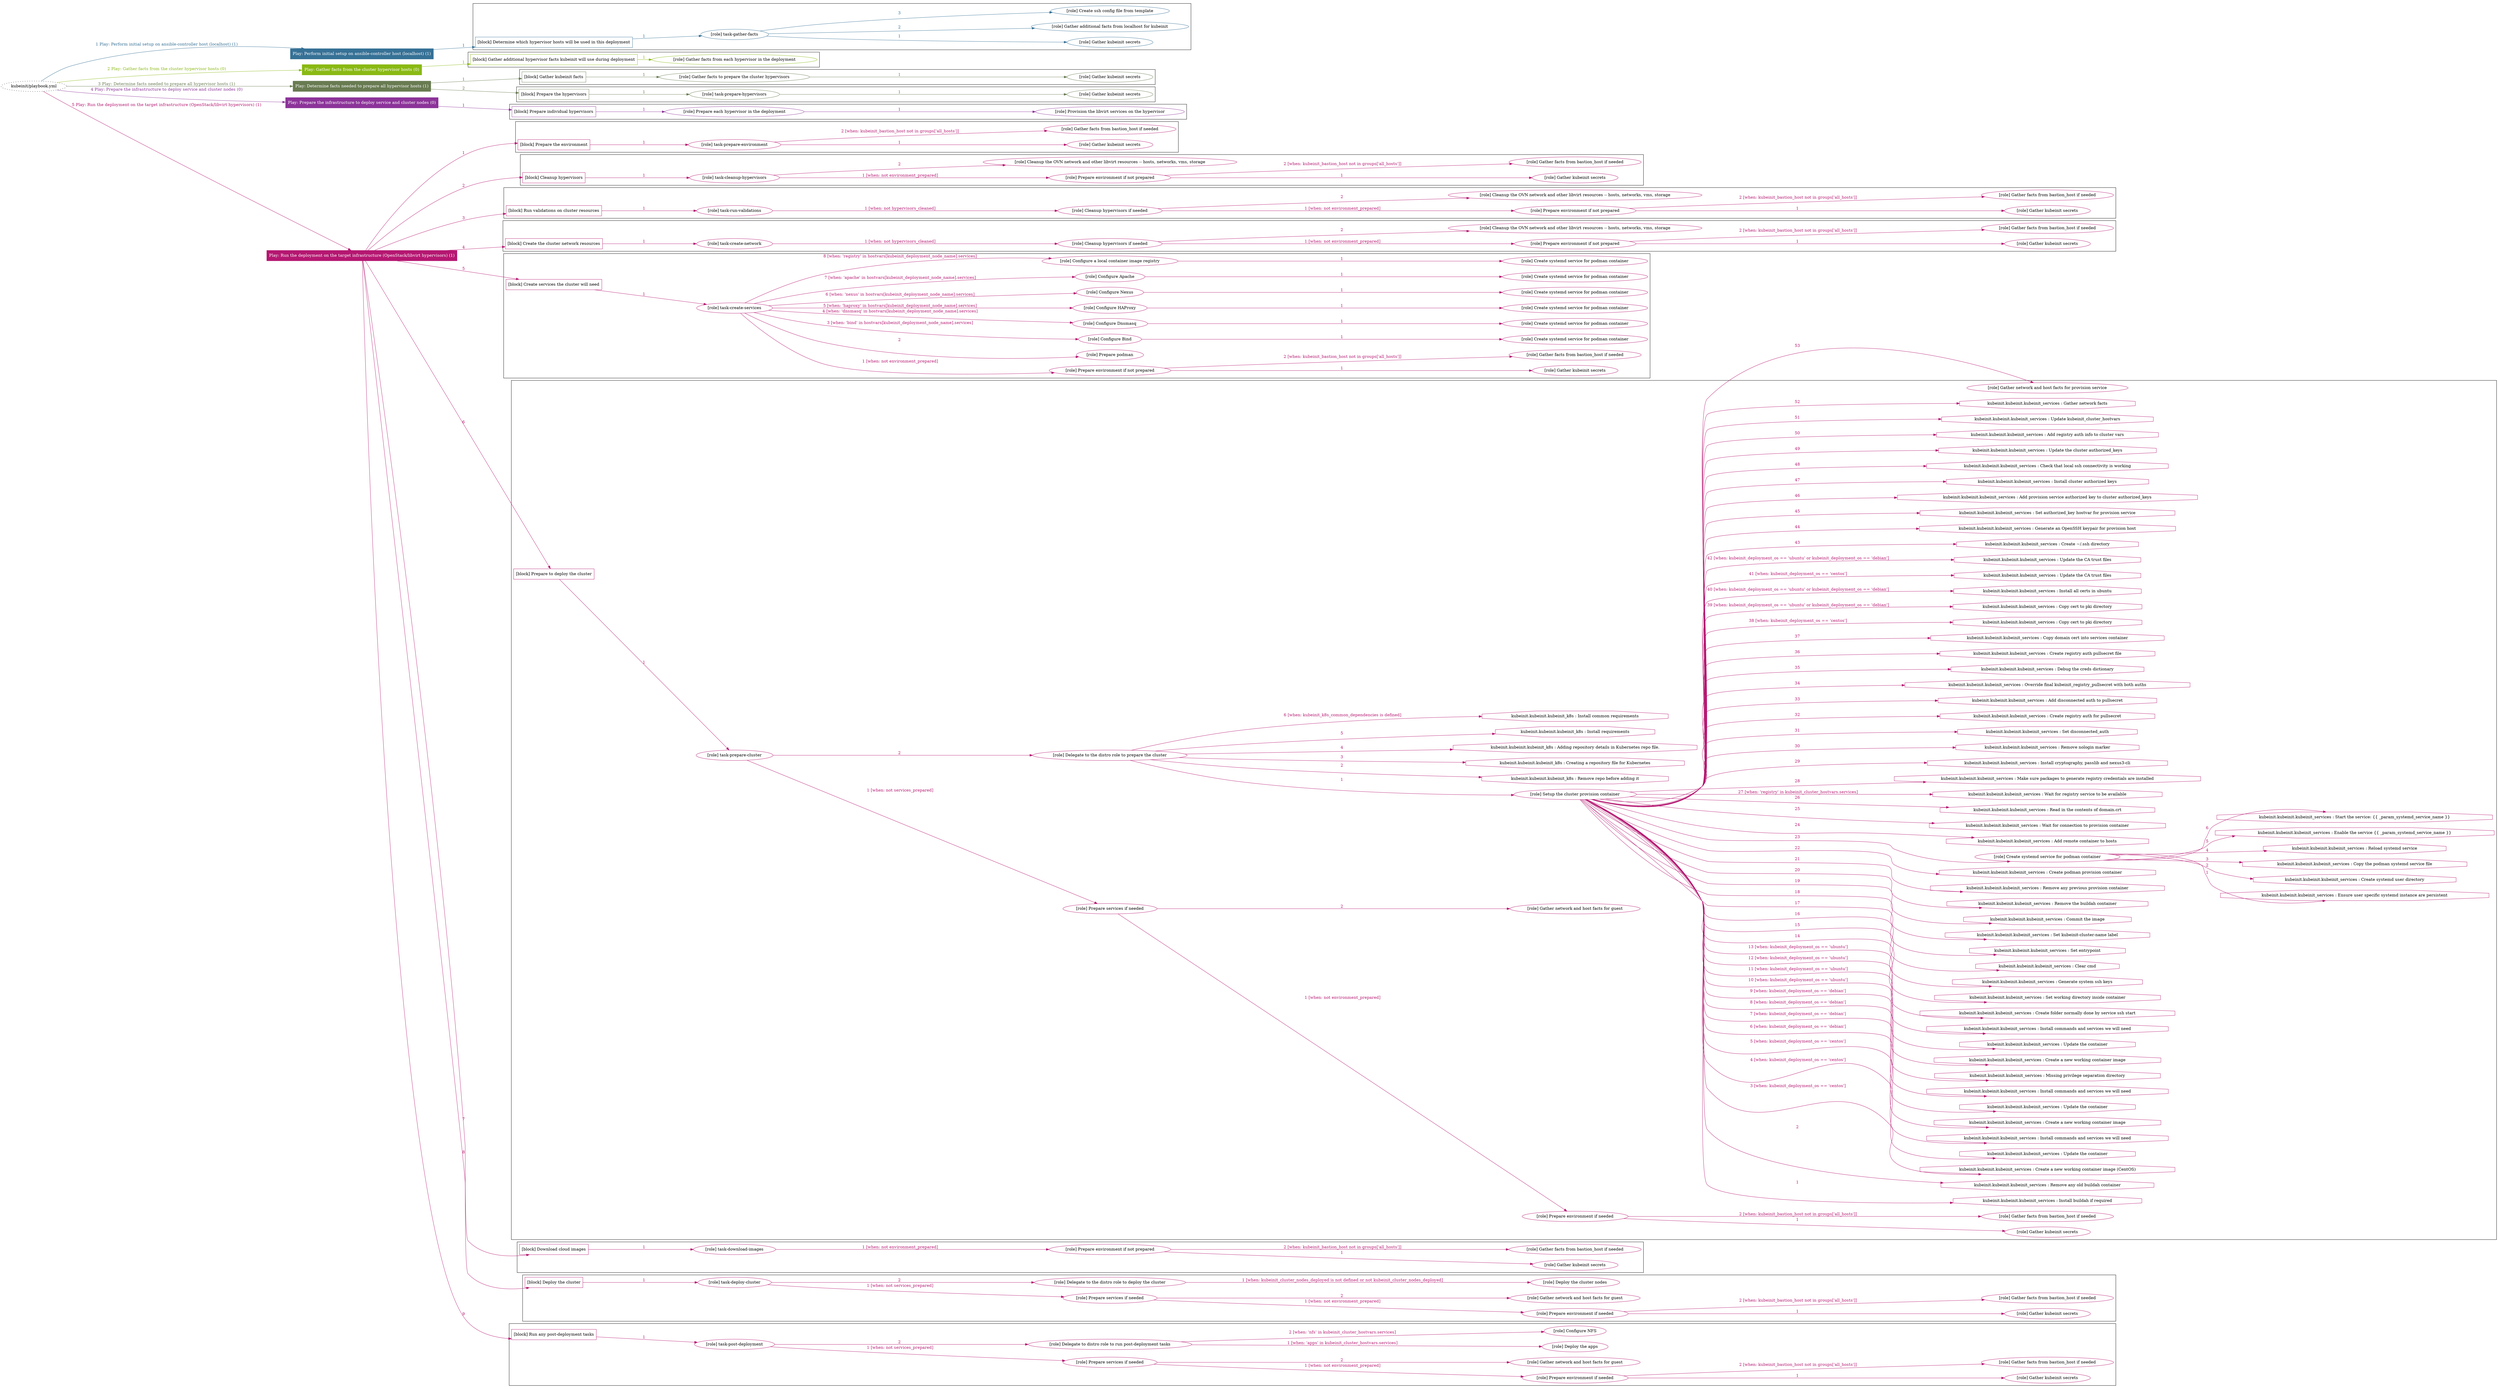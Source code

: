 digraph {
	graph [concentrate=true ordering=in rankdir=LR ratio=fill]
	edge [esep=5 sep=10]
	"kubeinit/playbook.yml" [URL="/home/runner/work/kubeinit/kubeinit/kubeinit/playbook.yml" id=playbook_4078ec7f style=dotted]
	"kubeinit/playbook.yml" -> play_c1c0abcf [label="1 Play: Perform initial setup on ansible-controller host (localhost) (1)" color="#367196" fontcolor="#367196" id=edge_play_c1c0abcf labeltooltip="1 Play: Perform initial setup on ansible-controller host (localhost) (1)" tooltip="1 Play: Perform initial setup on ansible-controller host (localhost) (1)"]
	subgraph "Play: Perform initial setup on ansible-controller host (localhost) (1)" {
		play_c1c0abcf [label="Play: Perform initial setup on ansible-controller host (localhost) (1)" URL="/home/runner/work/kubeinit/kubeinit/kubeinit/playbook.yml" color="#367196" fontcolor="#ffffff" id=play_c1c0abcf shape=box style=filled tooltip=localhost]
		play_c1c0abcf -> block_353ea495 [label=1 color="#367196" fontcolor="#367196" id=edge_block_353ea495 labeltooltip=1 tooltip=1]
		subgraph cluster_block_353ea495 {
			block_353ea495 [label="[block] Determine which hypervisor hosts will be used in this deployment" URL="/home/runner/work/kubeinit/kubeinit/kubeinit/playbook.yml" color="#367196" id=block_353ea495 labeltooltip="Determine which hypervisor hosts will be used in this deployment" shape=box tooltip="Determine which hypervisor hosts will be used in this deployment"]
			block_353ea495 -> role_d24a4090 [label="1 " color="#367196" fontcolor="#367196" id=edge_role_d24a4090 labeltooltip="1 " tooltip="1 "]
			subgraph "task-gather-facts" {
				role_d24a4090 [label="[role] task-gather-facts" URL="/home/runner/work/kubeinit/kubeinit/kubeinit/playbook.yml" color="#367196" id=role_d24a4090 tooltip="task-gather-facts"]
				role_d24a4090 -> role_5968839e [label="1 " color="#367196" fontcolor="#367196" id=edge_role_5968839e labeltooltip="1 " tooltip="1 "]
				subgraph "Gather kubeinit secrets" {
					role_5968839e [label="[role] Gather kubeinit secrets" URL="/home/runner/.ansible/collections/ansible_collections/kubeinit/kubeinit/roles/kubeinit_prepare/tasks/build_hypervisors_group.yml" color="#367196" id=role_5968839e tooltip="Gather kubeinit secrets"]
				}
				role_d24a4090 -> role_5d746246 [label="2 " color="#367196" fontcolor="#367196" id=edge_role_5d746246 labeltooltip="2 " tooltip="2 "]
				subgraph "Gather additional facts from localhost for kubeinit" {
					role_5d746246 [label="[role] Gather additional facts from localhost for kubeinit" URL="/home/runner/.ansible/collections/ansible_collections/kubeinit/kubeinit/roles/kubeinit_prepare/tasks/build_hypervisors_group.yml" color="#367196" id=role_5d746246 tooltip="Gather additional facts from localhost for kubeinit"]
				}
				role_d24a4090 -> role_8eac97d6 [label="3 " color="#367196" fontcolor="#367196" id=edge_role_8eac97d6 labeltooltip="3 " tooltip="3 "]
				subgraph "Create ssh config file from template" {
					role_8eac97d6 [label="[role] Create ssh config file from template" URL="/home/runner/.ansible/collections/ansible_collections/kubeinit/kubeinit/roles/kubeinit_prepare/tasks/build_hypervisors_group.yml" color="#367196" id=role_8eac97d6 tooltip="Create ssh config file from template"]
				}
			}
		}
	}
	"kubeinit/playbook.yml" -> play_1af2f668 [label="2 Play: Gather facts from the cluster hypervisor hosts (0)" color="#89b913" fontcolor="#89b913" id=edge_play_1af2f668 labeltooltip="2 Play: Gather facts from the cluster hypervisor hosts (0)" tooltip="2 Play: Gather facts from the cluster hypervisor hosts (0)"]
	subgraph "Play: Gather facts from the cluster hypervisor hosts (0)" {
		play_1af2f668 [label="Play: Gather facts from the cluster hypervisor hosts (0)" URL="/home/runner/work/kubeinit/kubeinit/kubeinit/playbook.yml" color="#89b913" fontcolor="#ffffff" id=play_1af2f668 shape=box style=filled tooltip="Play: Gather facts from the cluster hypervisor hosts (0)"]
		play_1af2f668 -> block_b013195e [label=1 color="#89b913" fontcolor="#89b913" id=edge_block_b013195e labeltooltip=1 tooltip=1]
		subgraph cluster_block_b013195e {
			block_b013195e [label="[block] Gather additional hypervisor facts kubeinit will use during deployment" URL="/home/runner/work/kubeinit/kubeinit/kubeinit/playbook.yml" color="#89b913" id=block_b013195e labeltooltip="Gather additional hypervisor facts kubeinit will use during deployment" shape=box tooltip="Gather additional hypervisor facts kubeinit will use during deployment"]
			block_b013195e -> role_5e3468bc [label="1 " color="#89b913" fontcolor="#89b913" id=edge_role_5e3468bc labeltooltip="1 " tooltip="1 "]
			subgraph "Gather facts from each hypervisor in the deployment" {
				role_5e3468bc [label="[role] Gather facts from each hypervisor in the deployment" URL="/home/runner/work/kubeinit/kubeinit/kubeinit/playbook.yml" color="#89b913" id=role_5e3468bc tooltip="Gather facts from each hypervisor in the deployment"]
			}
		}
	}
	"kubeinit/playbook.yml" -> play_6c8a0fca [label="3 Play: Determine facts needed to prepare all hypervisor hosts (1)" color="#687b51" fontcolor="#687b51" id=edge_play_6c8a0fca labeltooltip="3 Play: Determine facts needed to prepare all hypervisor hosts (1)" tooltip="3 Play: Determine facts needed to prepare all hypervisor hosts (1)"]
	subgraph "Play: Determine facts needed to prepare all hypervisor hosts (1)" {
		play_6c8a0fca [label="Play: Determine facts needed to prepare all hypervisor hosts (1)" URL="/home/runner/work/kubeinit/kubeinit/kubeinit/playbook.yml" color="#687b51" fontcolor="#ffffff" id=play_6c8a0fca shape=box style=filled tooltip=localhost]
		play_6c8a0fca -> block_d9f2d425 [label=1 color="#687b51" fontcolor="#687b51" id=edge_block_d9f2d425 labeltooltip=1 tooltip=1]
		subgraph cluster_block_d9f2d425 {
			block_d9f2d425 [label="[block] Gather kubeinit facts" URL="/home/runner/work/kubeinit/kubeinit/kubeinit/playbook.yml" color="#687b51" id=block_d9f2d425 labeltooltip="Gather kubeinit facts" shape=box tooltip="Gather kubeinit facts"]
			block_d9f2d425 -> role_39ac6ca7 [label="1 " color="#687b51" fontcolor="#687b51" id=edge_role_39ac6ca7 labeltooltip="1 " tooltip="1 "]
			subgraph "Gather facts to prepare the cluster hypervisors" {
				role_39ac6ca7 [label="[role] Gather facts to prepare the cluster hypervisors" URL="/home/runner/work/kubeinit/kubeinit/kubeinit/playbook.yml" color="#687b51" id=role_39ac6ca7 tooltip="Gather facts to prepare the cluster hypervisors"]
				role_39ac6ca7 -> role_b9c20ce0 [label="1 " color="#687b51" fontcolor="#687b51" id=edge_role_b9c20ce0 labeltooltip="1 " tooltip="1 "]
				subgraph "Gather kubeinit secrets" {
					role_b9c20ce0 [label="[role] Gather kubeinit secrets" URL="/home/runner/.ansible/collections/ansible_collections/kubeinit/kubeinit/roles/kubeinit_prepare/tasks/gather_kubeinit_facts.yml" color="#687b51" id=role_b9c20ce0 tooltip="Gather kubeinit secrets"]
				}
			}
		}
		play_6c8a0fca -> block_476ace95 [label=2 color="#687b51" fontcolor="#687b51" id=edge_block_476ace95 labeltooltip=2 tooltip=2]
		subgraph cluster_block_476ace95 {
			block_476ace95 [label="[block] Prepare the hypervisors" URL="/home/runner/work/kubeinit/kubeinit/kubeinit/playbook.yml" color="#687b51" id=block_476ace95 labeltooltip="Prepare the hypervisors" shape=box tooltip="Prepare the hypervisors"]
			block_476ace95 -> role_52c98110 [label="1 " color="#687b51" fontcolor="#687b51" id=edge_role_52c98110 labeltooltip="1 " tooltip="1 "]
			subgraph "task-prepare-hypervisors" {
				role_52c98110 [label="[role] task-prepare-hypervisors" URL="/home/runner/work/kubeinit/kubeinit/kubeinit/playbook.yml" color="#687b51" id=role_52c98110 tooltip="task-prepare-hypervisors"]
				role_52c98110 -> role_5d6becb2 [label="1 " color="#687b51" fontcolor="#687b51" id=edge_role_5d6becb2 labeltooltip="1 " tooltip="1 "]
				subgraph "Gather kubeinit secrets" {
					role_5d6becb2 [label="[role] Gather kubeinit secrets" URL="/home/runner/.ansible/collections/ansible_collections/kubeinit/kubeinit/roles/kubeinit_prepare/tasks/gather_kubeinit_facts.yml" color="#687b51" id=role_5d6becb2 tooltip="Gather kubeinit secrets"]
				}
			}
		}
	}
	"kubeinit/playbook.yml" -> play_e6a97f93 [label="4 Play: Prepare the infrastructure to deploy service and cluster nodes (0)" color="#8c3399" fontcolor="#8c3399" id=edge_play_e6a97f93 labeltooltip="4 Play: Prepare the infrastructure to deploy service and cluster nodes (0)" tooltip="4 Play: Prepare the infrastructure to deploy service and cluster nodes (0)"]
	subgraph "Play: Prepare the infrastructure to deploy service and cluster nodes (0)" {
		play_e6a97f93 [label="Play: Prepare the infrastructure to deploy service and cluster nodes (0)" URL="/home/runner/work/kubeinit/kubeinit/kubeinit/playbook.yml" color="#8c3399" fontcolor="#ffffff" id=play_e6a97f93 shape=box style=filled tooltip="Play: Prepare the infrastructure to deploy service and cluster nodes (0)"]
		play_e6a97f93 -> block_daa53853 [label=1 color="#8c3399" fontcolor="#8c3399" id=edge_block_daa53853 labeltooltip=1 tooltip=1]
		subgraph cluster_block_daa53853 {
			block_daa53853 [label="[block] Prepare individual hypervisors" URL="/home/runner/work/kubeinit/kubeinit/kubeinit/playbook.yml" color="#8c3399" id=block_daa53853 labeltooltip="Prepare individual hypervisors" shape=box tooltip="Prepare individual hypervisors"]
			block_daa53853 -> role_b0f36f64 [label="1 " color="#8c3399" fontcolor="#8c3399" id=edge_role_b0f36f64 labeltooltip="1 " tooltip="1 "]
			subgraph "Prepare each hypervisor in the deployment" {
				role_b0f36f64 [label="[role] Prepare each hypervisor in the deployment" URL="/home/runner/work/kubeinit/kubeinit/kubeinit/playbook.yml" color="#8c3399" id=role_b0f36f64 tooltip="Prepare each hypervisor in the deployment"]
				role_b0f36f64 -> role_cf9f0cf6 [label="1 " color="#8c3399" fontcolor="#8c3399" id=edge_role_cf9f0cf6 labeltooltip="1 " tooltip="1 "]
				subgraph "Provision the libvirt services on the hypervisor" {
					role_cf9f0cf6 [label="[role] Provision the libvirt services on the hypervisor" URL="/home/runner/.ansible/collections/ansible_collections/kubeinit/kubeinit/roles/kubeinit_prepare/tasks/prepare_hypervisor.yml" color="#8c3399" id=role_cf9f0cf6 tooltip="Provision the libvirt services on the hypervisor"]
				}
			}
		}
	}
	"kubeinit/playbook.yml" -> play_3fc95776 [label="5 Play: Run the deployment on the target infrastructure (OpenStack/libvirt hypervisors) (1)" color="#b51771" fontcolor="#b51771" id=edge_play_3fc95776 labeltooltip="5 Play: Run the deployment on the target infrastructure (OpenStack/libvirt hypervisors) (1)" tooltip="5 Play: Run the deployment on the target infrastructure (OpenStack/libvirt hypervisors) (1)"]
	subgraph "Play: Run the deployment on the target infrastructure (OpenStack/libvirt hypervisors) (1)" {
		play_3fc95776 [label="Play: Run the deployment on the target infrastructure (OpenStack/libvirt hypervisors) (1)" URL="/home/runner/work/kubeinit/kubeinit/kubeinit/playbook.yml" color="#b51771" fontcolor="#ffffff" id=play_3fc95776 shape=box style=filled tooltip=localhost]
		play_3fc95776 -> block_fd3579b1 [label=1 color="#b51771" fontcolor="#b51771" id=edge_block_fd3579b1 labeltooltip=1 tooltip=1]
		subgraph cluster_block_fd3579b1 {
			block_fd3579b1 [label="[block] Prepare the environment" URL="/home/runner/work/kubeinit/kubeinit/kubeinit/playbook.yml" color="#b51771" id=block_fd3579b1 labeltooltip="Prepare the environment" shape=box tooltip="Prepare the environment"]
			block_fd3579b1 -> role_360ad86d [label="1 " color="#b51771" fontcolor="#b51771" id=edge_role_360ad86d labeltooltip="1 " tooltip="1 "]
			subgraph "task-prepare-environment" {
				role_360ad86d [label="[role] task-prepare-environment" URL="/home/runner/work/kubeinit/kubeinit/kubeinit/playbook.yml" color="#b51771" id=role_360ad86d tooltip="task-prepare-environment"]
				role_360ad86d -> role_9e460ba5 [label="1 " color="#b51771" fontcolor="#b51771" id=edge_role_9e460ba5 labeltooltip="1 " tooltip="1 "]
				subgraph "Gather kubeinit secrets" {
					role_9e460ba5 [label="[role] Gather kubeinit secrets" URL="/home/runner/.ansible/collections/ansible_collections/kubeinit/kubeinit/roles/kubeinit_prepare/tasks/gather_kubeinit_facts.yml" color="#b51771" id=role_9e460ba5 tooltip="Gather kubeinit secrets"]
				}
				role_360ad86d -> role_5474b523 [label="2 [when: kubeinit_bastion_host not in groups['all_hosts']]" color="#b51771" fontcolor="#b51771" id=edge_role_5474b523 labeltooltip="2 [when: kubeinit_bastion_host not in groups['all_hosts']]" tooltip="2 [when: kubeinit_bastion_host not in groups['all_hosts']]"]
				subgraph "Gather facts from bastion_host if needed" {
					role_5474b523 [label="[role] Gather facts from bastion_host if needed" URL="/home/runner/.ansible/collections/ansible_collections/kubeinit/kubeinit/roles/kubeinit_prepare/tasks/main.yml" color="#b51771" id=role_5474b523 tooltip="Gather facts from bastion_host if needed"]
				}
			}
		}
		play_3fc95776 -> block_8cd2aa84 [label=2 color="#b51771" fontcolor="#b51771" id=edge_block_8cd2aa84 labeltooltip=2 tooltip=2]
		subgraph cluster_block_8cd2aa84 {
			block_8cd2aa84 [label="[block] Cleanup hypervisors" URL="/home/runner/work/kubeinit/kubeinit/kubeinit/playbook.yml" color="#b51771" id=block_8cd2aa84 labeltooltip="Cleanup hypervisors" shape=box tooltip="Cleanup hypervisors"]
			block_8cd2aa84 -> role_99eca600 [label="1 " color="#b51771" fontcolor="#b51771" id=edge_role_99eca600 labeltooltip="1 " tooltip="1 "]
			subgraph "task-cleanup-hypervisors" {
				role_99eca600 [label="[role] task-cleanup-hypervisors" URL="/home/runner/work/kubeinit/kubeinit/kubeinit/playbook.yml" color="#b51771" id=role_99eca600 tooltip="task-cleanup-hypervisors"]
				role_99eca600 -> role_0a6aec57 [label="1 [when: not environment_prepared]" color="#b51771" fontcolor="#b51771" id=edge_role_0a6aec57 labeltooltip="1 [when: not environment_prepared]" tooltip="1 [when: not environment_prepared]"]
				subgraph "Prepare environment if not prepared" {
					role_0a6aec57 [label="[role] Prepare environment if not prepared" URL="/home/runner/.ansible/collections/ansible_collections/kubeinit/kubeinit/roles/kubeinit_libvirt/tasks/cleanup_hypervisors.yml" color="#b51771" id=role_0a6aec57 tooltip="Prepare environment if not prepared"]
					role_0a6aec57 -> role_74716ebd [label="1 " color="#b51771" fontcolor="#b51771" id=edge_role_74716ebd labeltooltip="1 " tooltip="1 "]
					subgraph "Gather kubeinit secrets" {
						role_74716ebd [label="[role] Gather kubeinit secrets" URL="/home/runner/.ansible/collections/ansible_collections/kubeinit/kubeinit/roles/kubeinit_prepare/tasks/gather_kubeinit_facts.yml" color="#b51771" id=role_74716ebd tooltip="Gather kubeinit secrets"]
					}
					role_0a6aec57 -> role_235be48f [label="2 [when: kubeinit_bastion_host not in groups['all_hosts']]" color="#b51771" fontcolor="#b51771" id=edge_role_235be48f labeltooltip="2 [when: kubeinit_bastion_host not in groups['all_hosts']]" tooltip="2 [when: kubeinit_bastion_host not in groups['all_hosts']]"]
					subgraph "Gather facts from bastion_host if needed" {
						role_235be48f [label="[role] Gather facts from bastion_host if needed" URL="/home/runner/.ansible/collections/ansible_collections/kubeinit/kubeinit/roles/kubeinit_prepare/tasks/main.yml" color="#b51771" id=role_235be48f tooltip="Gather facts from bastion_host if needed"]
					}
				}
				role_99eca600 -> role_d98c7bbf [label="2 " color="#b51771" fontcolor="#b51771" id=edge_role_d98c7bbf labeltooltip="2 " tooltip="2 "]
				subgraph "Cleanup the OVN network and other libvirt resources -- hosts, networks, vms, storage" {
					role_d98c7bbf [label="[role] Cleanup the OVN network and other libvirt resources -- hosts, networks, vms, storage" URL="/home/runner/.ansible/collections/ansible_collections/kubeinit/kubeinit/roles/kubeinit_libvirt/tasks/cleanup_hypervisors.yml" color="#b51771" id=role_d98c7bbf tooltip="Cleanup the OVN network and other libvirt resources -- hosts, networks, vms, storage"]
				}
			}
		}
		play_3fc95776 -> block_a7c227dd [label=3 color="#b51771" fontcolor="#b51771" id=edge_block_a7c227dd labeltooltip=3 tooltip=3]
		subgraph cluster_block_a7c227dd {
			block_a7c227dd [label="[block] Run validations on cluster resources" URL="/home/runner/work/kubeinit/kubeinit/kubeinit/playbook.yml" color="#b51771" id=block_a7c227dd labeltooltip="Run validations on cluster resources" shape=box tooltip="Run validations on cluster resources"]
			block_a7c227dd -> role_5bb0830b [label="1 " color="#b51771" fontcolor="#b51771" id=edge_role_5bb0830b labeltooltip="1 " tooltip="1 "]
			subgraph "task-run-validations" {
				role_5bb0830b [label="[role] task-run-validations" URL="/home/runner/work/kubeinit/kubeinit/kubeinit/playbook.yml" color="#b51771" id=role_5bb0830b tooltip="task-run-validations"]
				role_5bb0830b -> role_72f664fe [label="1 [when: not hypervisors_cleaned]" color="#b51771" fontcolor="#b51771" id=edge_role_72f664fe labeltooltip="1 [when: not hypervisors_cleaned]" tooltip="1 [when: not hypervisors_cleaned]"]
				subgraph "Cleanup hypervisors if needed" {
					role_72f664fe [label="[role] Cleanup hypervisors if needed" URL="/home/runner/.ansible/collections/ansible_collections/kubeinit/kubeinit/roles/kubeinit_validations/tasks/main.yml" color="#b51771" id=role_72f664fe tooltip="Cleanup hypervisors if needed"]
					role_72f664fe -> role_42dd3fb0 [label="1 [when: not environment_prepared]" color="#b51771" fontcolor="#b51771" id=edge_role_42dd3fb0 labeltooltip="1 [when: not environment_prepared]" tooltip="1 [when: not environment_prepared]"]
					subgraph "Prepare environment if not prepared" {
						role_42dd3fb0 [label="[role] Prepare environment if not prepared" URL="/home/runner/.ansible/collections/ansible_collections/kubeinit/kubeinit/roles/kubeinit_libvirt/tasks/cleanup_hypervisors.yml" color="#b51771" id=role_42dd3fb0 tooltip="Prepare environment if not prepared"]
						role_42dd3fb0 -> role_6209143c [label="1 " color="#b51771" fontcolor="#b51771" id=edge_role_6209143c labeltooltip="1 " tooltip="1 "]
						subgraph "Gather kubeinit secrets" {
							role_6209143c [label="[role] Gather kubeinit secrets" URL="/home/runner/.ansible/collections/ansible_collections/kubeinit/kubeinit/roles/kubeinit_prepare/tasks/gather_kubeinit_facts.yml" color="#b51771" id=role_6209143c tooltip="Gather kubeinit secrets"]
						}
						role_42dd3fb0 -> role_06eea56d [label="2 [when: kubeinit_bastion_host not in groups['all_hosts']]" color="#b51771" fontcolor="#b51771" id=edge_role_06eea56d labeltooltip="2 [when: kubeinit_bastion_host not in groups['all_hosts']]" tooltip="2 [when: kubeinit_bastion_host not in groups['all_hosts']]"]
						subgraph "Gather facts from bastion_host if needed" {
							role_06eea56d [label="[role] Gather facts from bastion_host if needed" URL="/home/runner/.ansible/collections/ansible_collections/kubeinit/kubeinit/roles/kubeinit_prepare/tasks/main.yml" color="#b51771" id=role_06eea56d tooltip="Gather facts from bastion_host if needed"]
						}
					}
					role_72f664fe -> role_abbd56ca [label="2 " color="#b51771" fontcolor="#b51771" id=edge_role_abbd56ca labeltooltip="2 " tooltip="2 "]
					subgraph "Cleanup the OVN network and other libvirt resources -- hosts, networks, vms, storage" {
						role_abbd56ca [label="[role] Cleanup the OVN network and other libvirt resources -- hosts, networks, vms, storage" URL="/home/runner/.ansible/collections/ansible_collections/kubeinit/kubeinit/roles/kubeinit_libvirt/tasks/cleanup_hypervisors.yml" color="#b51771" id=role_abbd56ca tooltip="Cleanup the OVN network and other libvirt resources -- hosts, networks, vms, storage"]
					}
				}
			}
		}
		play_3fc95776 -> block_fd18f9b5 [label=4 color="#b51771" fontcolor="#b51771" id=edge_block_fd18f9b5 labeltooltip=4 tooltip=4]
		subgraph cluster_block_fd18f9b5 {
			block_fd18f9b5 [label="[block] Create the cluster network resources" URL="/home/runner/work/kubeinit/kubeinit/kubeinit/playbook.yml" color="#b51771" id=block_fd18f9b5 labeltooltip="Create the cluster network resources" shape=box tooltip="Create the cluster network resources"]
			block_fd18f9b5 -> role_cede5283 [label="1 " color="#b51771" fontcolor="#b51771" id=edge_role_cede5283 labeltooltip="1 " tooltip="1 "]
			subgraph "task-create-network" {
				role_cede5283 [label="[role] task-create-network" URL="/home/runner/work/kubeinit/kubeinit/kubeinit/playbook.yml" color="#b51771" id=role_cede5283 tooltip="task-create-network"]
				role_cede5283 -> role_c2c47627 [label="1 [when: not hypervisors_cleaned]" color="#b51771" fontcolor="#b51771" id=edge_role_c2c47627 labeltooltip="1 [when: not hypervisors_cleaned]" tooltip="1 [when: not hypervisors_cleaned]"]
				subgraph "Cleanup hypervisors if needed" {
					role_c2c47627 [label="[role] Cleanup hypervisors if needed" URL="/home/runner/.ansible/collections/ansible_collections/kubeinit/kubeinit/roles/kubeinit_libvirt/tasks/create_network.yml" color="#b51771" id=role_c2c47627 tooltip="Cleanup hypervisors if needed"]
					role_c2c47627 -> role_d9acc6fc [label="1 [when: not environment_prepared]" color="#b51771" fontcolor="#b51771" id=edge_role_d9acc6fc labeltooltip="1 [when: not environment_prepared]" tooltip="1 [when: not environment_prepared]"]
					subgraph "Prepare environment if not prepared" {
						role_d9acc6fc [label="[role] Prepare environment if not prepared" URL="/home/runner/.ansible/collections/ansible_collections/kubeinit/kubeinit/roles/kubeinit_libvirt/tasks/cleanup_hypervisors.yml" color="#b51771" id=role_d9acc6fc tooltip="Prepare environment if not prepared"]
						role_d9acc6fc -> role_80d473cc [label="1 " color="#b51771" fontcolor="#b51771" id=edge_role_80d473cc labeltooltip="1 " tooltip="1 "]
						subgraph "Gather kubeinit secrets" {
							role_80d473cc [label="[role] Gather kubeinit secrets" URL="/home/runner/.ansible/collections/ansible_collections/kubeinit/kubeinit/roles/kubeinit_prepare/tasks/gather_kubeinit_facts.yml" color="#b51771" id=role_80d473cc tooltip="Gather kubeinit secrets"]
						}
						role_d9acc6fc -> role_e5d9f083 [label="2 [when: kubeinit_bastion_host not in groups['all_hosts']]" color="#b51771" fontcolor="#b51771" id=edge_role_e5d9f083 labeltooltip="2 [when: kubeinit_bastion_host not in groups['all_hosts']]" tooltip="2 [when: kubeinit_bastion_host not in groups['all_hosts']]"]
						subgraph "Gather facts from bastion_host if needed" {
							role_e5d9f083 [label="[role] Gather facts from bastion_host if needed" URL="/home/runner/.ansible/collections/ansible_collections/kubeinit/kubeinit/roles/kubeinit_prepare/tasks/main.yml" color="#b51771" id=role_e5d9f083 tooltip="Gather facts from bastion_host if needed"]
						}
					}
					role_c2c47627 -> role_94670617 [label="2 " color="#b51771" fontcolor="#b51771" id=edge_role_94670617 labeltooltip="2 " tooltip="2 "]
					subgraph "Cleanup the OVN network and other libvirt resources -- hosts, networks, vms, storage" {
						role_94670617 [label="[role] Cleanup the OVN network and other libvirt resources -- hosts, networks, vms, storage" URL="/home/runner/.ansible/collections/ansible_collections/kubeinit/kubeinit/roles/kubeinit_libvirt/tasks/cleanup_hypervisors.yml" color="#b51771" id=role_94670617 tooltip="Cleanup the OVN network and other libvirt resources -- hosts, networks, vms, storage"]
					}
				}
			}
		}
		play_3fc95776 -> block_5cb01ba2 [label=5 color="#b51771" fontcolor="#b51771" id=edge_block_5cb01ba2 labeltooltip=5 tooltip=5]
		subgraph cluster_block_5cb01ba2 {
			block_5cb01ba2 [label="[block] Create services the cluster will need" URL="/home/runner/work/kubeinit/kubeinit/kubeinit/playbook.yml" color="#b51771" id=block_5cb01ba2 labeltooltip="Create services the cluster will need" shape=box tooltip="Create services the cluster will need"]
			block_5cb01ba2 -> role_bde8aa36 [label="1 " color="#b51771" fontcolor="#b51771" id=edge_role_bde8aa36 labeltooltip="1 " tooltip="1 "]
			subgraph "task-create-services" {
				role_bde8aa36 [label="[role] task-create-services" URL="/home/runner/work/kubeinit/kubeinit/kubeinit/playbook.yml" color="#b51771" id=role_bde8aa36 tooltip="task-create-services"]
				role_bde8aa36 -> role_935fdda1 [label="1 [when: not environment_prepared]" color="#b51771" fontcolor="#b51771" id=edge_role_935fdda1 labeltooltip="1 [when: not environment_prepared]" tooltip="1 [when: not environment_prepared]"]
				subgraph "Prepare environment if not prepared" {
					role_935fdda1 [label="[role] Prepare environment if not prepared" URL="/home/runner/.ansible/collections/ansible_collections/kubeinit/kubeinit/roles/kubeinit_services/tasks/main.yml" color="#b51771" id=role_935fdda1 tooltip="Prepare environment if not prepared"]
					role_935fdda1 -> role_6433442e [label="1 " color="#b51771" fontcolor="#b51771" id=edge_role_6433442e labeltooltip="1 " tooltip="1 "]
					subgraph "Gather kubeinit secrets" {
						role_6433442e [label="[role] Gather kubeinit secrets" URL="/home/runner/.ansible/collections/ansible_collections/kubeinit/kubeinit/roles/kubeinit_prepare/tasks/gather_kubeinit_facts.yml" color="#b51771" id=role_6433442e tooltip="Gather kubeinit secrets"]
					}
					role_935fdda1 -> role_f2274b01 [label="2 [when: kubeinit_bastion_host not in groups['all_hosts']]" color="#b51771" fontcolor="#b51771" id=edge_role_f2274b01 labeltooltip="2 [when: kubeinit_bastion_host not in groups['all_hosts']]" tooltip="2 [when: kubeinit_bastion_host not in groups['all_hosts']]"]
					subgraph "Gather facts from bastion_host if needed" {
						role_f2274b01 [label="[role] Gather facts from bastion_host if needed" URL="/home/runner/.ansible/collections/ansible_collections/kubeinit/kubeinit/roles/kubeinit_prepare/tasks/main.yml" color="#b51771" id=role_f2274b01 tooltip="Gather facts from bastion_host if needed"]
					}
				}
				role_bde8aa36 -> role_838724db [label="2 " color="#b51771" fontcolor="#b51771" id=edge_role_838724db labeltooltip="2 " tooltip="2 "]
				subgraph "Prepare podman" {
					role_838724db [label="[role] Prepare podman" URL="/home/runner/.ansible/collections/ansible_collections/kubeinit/kubeinit/roles/kubeinit_services/tasks/00_create_service_pod.yml" color="#b51771" id=role_838724db tooltip="Prepare podman"]
				}
				role_bde8aa36 -> role_76bdb4c9 [label="3 [when: 'bind' in hostvars[kubeinit_deployment_node_name].services]" color="#b51771" fontcolor="#b51771" id=edge_role_76bdb4c9 labeltooltip="3 [when: 'bind' in hostvars[kubeinit_deployment_node_name].services]" tooltip="3 [when: 'bind' in hostvars[kubeinit_deployment_node_name].services]"]
				subgraph "Configure Bind" {
					role_76bdb4c9 [label="[role] Configure Bind" URL="/home/runner/.ansible/collections/ansible_collections/kubeinit/kubeinit/roles/kubeinit_services/tasks/start_services_containers.yml" color="#b51771" id=role_76bdb4c9 tooltip="Configure Bind"]
					role_76bdb4c9 -> role_9dc43304 [label="1 " color="#b51771" fontcolor="#b51771" id=edge_role_9dc43304 labeltooltip="1 " tooltip="1 "]
					subgraph "Create systemd service for podman container" {
						role_9dc43304 [label="[role] Create systemd service for podman container" URL="/home/runner/.ansible/collections/ansible_collections/kubeinit/kubeinit/roles/kubeinit_bind/tasks/main.yml" color="#b51771" id=role_9dc43304 tooltip="Create systemd service for podman container"]
					}
				}
				role_bde8aa36 -> role_4a28a3c9 [label="4 [when: 'dnsmasq' in hostvars[kubeinit_deployment_node_name].services]" color="#b51771" fontcolor="#b51771" id=edge_role_4a28a3c9 labeltooltip="4 [when: 'dnsmasq' in hostvars[kubeinit_deployment_node_name].services]" tooltip="4 [when: 'dnsmasq' in hostvars[kubeinit_deployment_node_name].services]"]
				subgraph "Configure Dnsmasq" {
					role_4a28a3c9 [label="[role] Configure Dnsmasq" URL="/home/runner/.ansible/collections/ansible_collections/kubeinit/kubeinit/roles/kubeinit_services/tasks/start_services_containers.yml" color="#b51771" id=role_4a28a3c9 tooltip="Configure Dnsmasq"]
					role_4a28a3c9 -> role_262748b0 [label="1 " color="#b51771" fontcolor="#b51771" id=edge_role_262748b0 labeltooltip="1 " tooltip="1 "]
					subgraph "Create systemd service for podman container" {
						role_262748b0 [label="[role] Create systemd service for podman container" URL="/home/runner/.ansible/collections/ansible_collections/kubeinit/kubeinit/roles/kubeinit_dnsmasq/tasks/main.yml" color="#b51771" id=role_262748b0 tooltip="Create systemd service for podman container"]
					}
				}
				role_bde8aa36 -> role_13c8bc02 [label="5 [when: 'haproxy' in hostvars[kubeinit_deployment_node_name].services]" color="#b51771" fontcolor="#b51771" id=edge_role_13c8bc02 labeltooltip="5 [when: 'haproxy' in hostvars[kubeinit_deployment_node_name].services]" tooltip="5 [when: 'haproxy' in hostvars[kubeinit_deployment_node_name].services]"]
				subgraph "Configure HAProxy" {
					role_13c8bc02 [label="[role] Configure HAProxy" URL="/home/runner/.ansible/collections/ansible_collections/kubeinit/kubeinit/roles/kubeinit_services/tasks/start_services_containers.yml" color="#b51771" id=role_13c8bc02 tooltip="Configure HAProxy"]
					role_13c8bc02 -> role_be50ec77 [label="1 " color="#b51771" fontcolor="#b51771" id=edge_role_be50ec77 labeltooltip="1 " tooltip="1 "]
					subgraph "Create systemd service for podman container" {
						role_be50ec77 [label="[role] Create systemd service for podman container" URL="/home/runner/.ansible/collections/ansible_collections/kubeinit/kubeinit/roles/kubeinit_haproxy/tasks/main.yml" color="#b51771" id=role_be50ec77 tooltip="Create systemd service for podman container"]
					}
				}
				role_bde8aa36 -> role_7019d436 [label="6 [when: 'nexus' in hostvars[kubeinit_deployment_node_name].services]" color="#b51771" fontcolor="#b51771" id=edge_role_7019d436 labeltooltip="6 [when: 'nexus' in hostvars[kubeinit_deployment_node_name].services]" tooltip="6 [when: 'nexus' in hostvars[kubeinit_deployment_node_name].services]"]
				subgraph "Configure Nexus" {
					role_7019d436 [label="[role] Configure Nexus" URL="/home/runner/.ansible/collections/ansible_collections/kubeinit/kubeinit/roles/kubeinit_services/tasks/start_services_containers.yml" color="#b51771" id=role_7019d436 tooltip="Configure Nexus"]
					role_7019d436 -> role_c002444e [label="1 " color="#b51771" fontcolor="#b51771" id=edge_role_c002444e labeltooltip="1 " tooltip="1 "]
					subgraph "Create systemd service for podman container" {
						role_c002444e [label="[role] Create systemd service for podman container" URL="/home/runner/.ansible/collections/ansible_collections/kubeinit/kubeinit/roles/kubeinit_nexus/tasks/main.yml" color="#b51771" id=role_c002444e tooltip="Create systemd service for podman container"]
					}
				}
				role_bde8aa36 -> role_6e7cb2bd [label="7 [when: 'apache' in hostvars[kubeinit_deployment_node_name].services]" color="#b51771" fontcolor="#b51771" id=edge_role_6e7cb2bd labeltooltip="7 [when: 'apache' in hostvars[kubeinit_deployment_node_name].services]" tooltip="7 [when: 'apache' in hostvars[kubeinit_deployment_node_name].services]"]
				subgraph "Configure Apache" {
					role_6e7cb2bd [label="[role] Configure Apache" URL="/home/runner/.ansible/collections/ansible_collections/kubeinit/kubeinit/roles/kubeinit_services/tasks/start_services_containers.yml" color="#b51771" id=role_6e7cb2bd tooltip="Configure Apache"]
					role_6e7cb2bd -> role_83e48235 [label="1 " color="#b51771" fontcolor="#b51771" id=edge_role_83e48235 labeltooltip="1 " tooltip="1 "]
					subgraph "Create systemd service for podman container" {
						role_83e48235 [label="[role] Create systemd service for podman container" URL="/home/runner/.ansible/collections/ansible_collections/kubeinit/kubeinit/roles/kubeinit_apache/tasks/main.yml" color="#b51771" id=role_83e48235 tooltip="Create systemd service for podman container"]
					}
				}
				role_bde8aa36 -> role_53be7230 [label="8 [when: 'registry' in hostvars[kubeinit_deployment_node_name].services]" color="#b51771" fontcolor="#b51771" id=edge_role_53be7230 labeltooltip="8 [when: 'registry' in hostvars[kubeinit_deployment_node_name].services]" tooltip="8 [when: 'registry' in hostvars[kubeinit_deployment_node_name].services]"]
				subgraph "Configure a local container image registry" {
					role_53be7230 [label="[role] Configure a local container image registry" URL="/home/runner/.ansible/collections/ansible_collections/kubeinit/kubeinit/roles/kubeinit_services/tasks/start_services_containers.yml" color="#b51771" id=role_53be7230 tooltip="Configure a local container image registry"]
					role_53be7230 -> role_d0d2099d [label="1 " color="#b51771" fontcolor="#b51771" id=edge_role_d0d2099d labeltooltip="1 " tooltip="1 "]
					subgraph "Create systemd service for podman container" {
						role_d0d2099d [label="[role] Create systemd service for podman container" URL="/home/runner/.ansible/collections/ansible_collections/kubeinit/kubeinit/roles/kubeinit_registry/tasks/main.yml" color="#b51771" id=role_d0d2099d tooltip="Create systemd service for podman container"]
					}
				}
			}
		}
		play_3fc95776 -> block_2226cefe [label=6 color="#b51771" fontcolor="#b51771" id=edge_block_2226cefe labeltooltip=6 tooltip=6]
		subgraph cluster_block_2226cefe {
			block_2226cefe [label="[block] Prepare to deploy the cluster" URL="/home/runner/work/kubeinit/kubeinit/kubeinit/playbook.yml" color="#b51771" id=block_2226cefe labeltooltip="Prepare to deploy the cluster" shape=box tooltip="Prepare to deploy the cluster"]
			block_2226cefe -> role_247afb5e [label="1 " color="#b51771" fontcolor="#b51771" id=edge_role_247afb5e labeltooltip="1 " tooltip="1 "]
			subgraph "task-prepare-cluster" {
				role_247afb5e [label="[role] task-prepare-cluster" URL="/home/runner/work/kubeinit/kubeinit/kubeinit/playbook.yml" color="#b51771" id=role_247afb5e tooltip="task-prepare-cluster"]
				role_247afb5e -> role_4396c1d9 [label="1 [when: not services_prepared]" color="#b51771" fontcolor="#b51771" id=edge_role_4396c1d9 labeltooltip="1 [when: not services_prepared]" tooltip="1 [when: not services_prepared]"]
				subgraph "Prepare services if needed" {
					role_4396c1d9 [label="[role] Prepare services if needed" URL="/home/runner/.ansible/collections/ansible_collections/kubeinit/kubeinit/roles/kubeinit_prepare/tasks/prepare_cluster.yml" color="#b51771" id=role_4396c1d9 tooltip="Prepare services if needed"]
					role_4396c1d9 -> role_46b0c23b [label="1 [when: not environment_prepared]" color="#b51771" fontcolor="#b51771" id=edge_role_46b0c23b labeltooltip="1 [when: not environment_prepared]" tooltip="1 [when: not environment_prepared]"]
					subgraph "Prepare environment if needed" {
						role_46b0c23b [label="[role] Prepare environment if needed" URL="/home/runner/.ansible/collections/ansible_collections/kubeinit/kubeinit/roles/kubeinit_services/tasks/prepare_services.yml" color="#b51771" id=role_46b0c23b tooltip="Prepare environment if needed"]
						role_46b0c23b -> role_c614c7f6 [label="1 " color="#b51771" fontcolor="#b51771" id=edge_role_c614c7f6 labeltooltip="1 " tooltip="1 "]
						subgraph "Gather kubeinit secrets" {
							role_c614c7f6 [label="[role] Gather kubeinit secrets" URL="/home/runner/.ansible/collections/ansible_collections/kubeinit/kubeinit/roles/kubeinit_prepare/tasks/gather_kubeinit_facts.yml" color="#b51771" id=role_c614c7f6 tooltip="Gather kubeinit secrets"]
						}
						role_46b0c23b -> role_18fb8d51 [label="2 [when: kubeinit_bastion_host not in groups['all_hosts']]" color="#b51771" fontcolor="#b51771" id=edge_role_18fb8d51 labeltooltip="2 [when: kubeinit_bastion_host not in groups['all_hosts']]" tooltip="2 [when: kubeinit_bastion_host not in groups['all_hosts']]"]
						subgraph "Gather facts from bastion_host if needed" {
							role_18fb8d51 [label="[role] Gather facts from bastion_host if needed" URL="/home/runner/.ansible/collections/ansible_collections/kubeinit/kubeinit/roles/kubeinit_prepare/tasks/main.yml" color="#b51771" id=role_18fb8d51 tooltip="Gather facts from bastion_host if needed"]
						}
					}
					role_4396c1d9 -> role_d3811536 [label="2 " color="#b51771" fontcolor="#b51771" id=edge_role_d3811536 labeltooltip="2 " tooltip="2 "]
					subgraph "Gather network and host facts for guest" {
						role_d3811536 [label="[role] Gather network and host facts for guest" URL="/home/runner/.ansible/collections/ansible_collections/kubeinit/kubeinit/roles/kubeinit_services/tasks/prepare_services.yml" color="#b51771" id=role_d3811536 tooltip="Gather network and host facts for guest"]
					}
				}
				role_247afb5e -> role_91448d12 [label="2 " color="#b51771" fontcolor="#b51771" id=edge_role_91448d12 labeltooltip="2 " tooltip="2 "]
				subgraph "Delegate to the distro role to prepare the cluster" {
					role_91448d12 [label="[role] Delegate to the distro role to prepare the cluster" URL="/home/runner/.ansible/collections/ansible_collections/kubeinit/kubeinit/roles/kubeinit_prepare/tasks/prepare_cluster.yml" color="#b51771" id=role_91448d12 tooltip="Delegate to the distro role to prepare the cluster"]
					role_91448d12 -> role_ad155ea1 [label="1 " color="#b51771" fontcolor="#b51771" id=edge_role_ad155ea1 labeltooltip="1 " tooltip="1 "]
					subgraph "Setup the cluster provision container" {
						role_ad155ea1 [label="[role] Setup the cluster provision container" URL="/home/runner/.ansible/collections/ansible_collections/kubeinit/kubeinit/roles/kubeinit_k8s/tasks/prepare_cluster.yml" color="#b51771" id=role_ad155ea1 tooltip="Setup the cluster provision container"]
						task_06a576c3 [label="kubeinit.kubeinit.kubeinit_services : Install buildah if required" URL="/home/runner/.ansible/collections/ansible_collections/kubeinit/kubeinit/roles/kubeinit_services/tasks/create_provision_container.yml" color="#b51771" id=task_06a576c3 shape=octagon tooltip="kubeinit.kubeinit.kubeinit_services : Install buildah if required"]
						role_ad155ea1 -> task_06a576c3 [label="1 " color="#b51771" fontcolor="#b51771" id=edge_task_06a576c3 labeltooltip="1 " tooltip="1 "]
						task_8f0edd39 [label="kubeinit.kubeinit.kubeinit_services : Remove any old buildah container" URL="/home/runner/.ansible/collections/ansible_collections/kubeinit/kubeinit/roles/kubeinit_services/tasks/create_provision_container.yml" color="#b51771" id=task_8f0edd39 shape=octagon tooltip="kubeinit.kubeinit.kubeinit_services : Remove any old buildah container"]
						role_ad155ea1 -> task_8f0edd39 [label="2 " color="#b51771" fontcolor="#b51771" id=edge_task_8f0edd39 labeltooltip="2 " tooltip="2 "]
						task_d95c7bdc [label="kubeinit.kubeinit.kubeinit_services : Create a new working container image (CentOS)" URL="/home/runner/.ansible/collections/ansible_collections/kubeinit/kubeinit/roles/kubeinit_services/tasks/create_provision_container.yml" color="#b51771" id=task_d95c7bdc shape=octagon tooltip="kubeinit.kubeinit.kubeinit_services : Create a new working container image (CentOS)"]
						role_ad155ea1 -> task_d95c7bdc [label="3 [when: kubeinit_deployment_os == 'centos']" color="#b51771" fontcolor="#b51771" id=edge_task_d95c7bdc labeltooltip="3 [when: kubeinit_deployment_os == 'centos']" tooltip="3 [when: kubeinit_deployment_os == 'centos']"]
						task_30c2f5b7 [label="kubeinit.kubeinit.kubeinit_services : Update the container" URL="/home/runner/.ansible/collections/ansible_collections/kubeinit/kubeinit/roles/kubeinit_services/tasks/create_provision_container.yml" color="#b51771" id=task_30c2f5b7 shape=octagon tooltip="kubeinit.kubeinit.kubeinit_services : Update the container"]
						role_ad155ea1 -> task_30c2f5b7 [label="4 [when: kubeinit_deployment_os == 'centos']" color="#b51771" fontcolor="#b51771" id=edge_task_30c2f5b7 labeltooltip="4 [when: kubeinit_deployment_os == 'centos']" tooltip="4 [when: kubeinit_deployment_os == 'centos']"]
						task_f5f77845 [label="kubeinit.kubeinit.kubeinit_services : Install commands and services we will need" URL="/home/runner/.ansible/collections/ansible_collections/kubeinit/kubeinit/roles/kubeinit_services/tasks/create_provision_container.yml" color="#b51771" id=task_f5f77845 shape=octagon tooltip="kubeinit.kubeinit.kubeinit_services : Install commands and services we will need"]
						role_ad155ea1 -> task_f5f77845 [label="5 [when: kubeinit_deployment_os == 'centos']" color="#b51771" fontcolor="#b51771" id=edge_task_f5f77845 labeltooltip="5 [when: kubeinit_deployment_os == 'centos']" tooltip="5 [when: kubeinit_deployment_os == 'centos']"]
						task_c3a970f0 [label="kubeinit.kubeinit.kubeinit_services : Create a new working container image" URL="/home/runner/.ansible/collections/ansible_collections/kubeinit/kubeinit/roles/kubeinit_services/tasks/create_provision_container.yml" color="#b51771" id=task_c3a970f0 shape=octagon tooltip="kubeinit.kubeinit.kubeinit_services : Create a new working container image"]
						role_ad155ea1 -> task_c3a970f0 [label="6 [when: kubeinit_deployment_os == 'debian']" color="#b51771" fontcolor="#b51771" id=edge_task_c3a970f0 labeltooltip="6 [when: kubeinit_deployment_os == 'debian']" tooltip="6 [when: kubeinit_deployment_os == 'debian']"]
						task_d7147825 [label="kubeinit.kubeinit.kubeinit_services : Update the container" URL="/home/runner/.ansible/collections/ansible_collections/kubeinit/kubeinit/roles/kubeinit_services/tasks/create_provision_container.yml" color="#b51771" id=task_d7147825 shape=octagon tooltip="kubeinit.kubeinit.kubeinit_services : Update the container"]
						role_ad155ea1 -> task_d7147825 [label="7 [when: kubeinit_deployment_os == 'debian']" color="#b51771" fontcolor="#b51771" id=edge_task_d7147825 labeltooltip="7 [when: kubeinit_deployment_os == 'debian']" tooltip="7 [when: kubeinit_deployment_os == 'debian']"]
						task_e9083c51 [label="kubeinit.kubeinit.kubeinit_services : Install commands and services we will need" URL="/home/runner/.ansible/collections/ansible_collections/kubeinit/kubeinit/roles/kubeinit_services/tasks/create_provision_container.yml" color="#b51771" id=task_e9083c51 shape=octagon tooltip="kubeinit.kubeinit.kubeinit_services : Install commands and services we will need"]
						role_ad155ea1 -> task_e9083c51 [label="8 [when: kubeinit_deployment_os == 'debian']" color="#b51771" fontcolor="#b51771" id=edge_task_e9083c51 labeltooltip="8 [when: kubeinit_deployment_os == 'debian']" tooltip="8 [when: kubeinit_deployment_os == 'debian']"]
						task_d48db87a [label="kubeinit.kubeinit.kubeinit_services : Missing privilege separation directory" URL="/home/runner/.ansible/collections/ansible_collections/kubeinit/kubeinit/roles/kubeinit_services/tasks/create_provision_container.yml" color="#b51771" id=task_d48db87a shape=octagon tooltip="kubeinit.kubeinit.kubeinit_services : Missing privilege separation directory"]
						role_ad155ea1 -> task_d48db87a [label="9 [when: kubeinit_deployment_os == 'debian']" color="#b51771" fontcolor="#b51771" id=edge_task_d48db87a labeltooltip="9 [when: kubeinit_deployment_os == 'debian']" tooltip="9 [when: kubeinit_deployment_os == 'debian']"]
						task_cc039e0d [label="kubeinit.kubeinit.kubeinit_services : Create a new working container image" URL="/home/runner/.ansible/collections/ansible_collections/kubeinit/kubeinit/roles/kubeinit_services/tasks/create_provision_container.yml" color="#b51771" id=task_cc039e0d shape=octagon tooltip="kubeinit.kubeinit.kubeinit_services : Create a new working container image"]
						role_ad155ea1 -> task_cc039e0d [label="10 [when: kubeinit_deployment_os == 'ubuntu']" color="#b51771" fontcolor="#b51771" id=edge_task_cc039e0d labeltooltip="10 [when: kubeinit_deployment_os == 'ubuntu']" tooltip="10 [when: kubeinit_deployment_os == 'ubuntu']"]
						task_289f4d34 [label="kubeinit.kubeinit.kubeinit_services : Update the container" URL="/home/runner/.ansible/collections/ansible_collections/kubeinit/kubeinit/roles/kubeinit_services/tasks/create_provision_container.yml" color="#b51771" id=task_289f4d34 shape=octagon tooltip="kubeinit.kubeinit.kubeinit_services : Update the container"]
						role_ad155ea1 -> task_289f4d34 [label="11 [when: kubeinit_deployment_os == 'ubuntu']" color="#b51771" fontcolor="#b51771" id=edge_task_289f4d34 labeltooltip="11 [when: kubeinit_deployment_os == 'ubuntu']" tooltip="11 [when: kubeinit_deployment_os == 'ubuntu']"]
						task_bb6a9fd1 [label="kubeinit.kubeinit.kubeinit_services : Install commands and services we will need" URL="/home/runner/.ansible/collections/ansible_collections/kubeinit/kubeinit/roles/kubeinit_services/tasks/create_provision_container.yml" color="#b51771" id=task_bb6a9fd1 shape=octagon tooltip="kubeinit.kubeinit.kubeinit_services : Install commands and services we will need"]
						role_ad155ea1 -> task_bb6a9fd1 [label="12 [when: kubeinit_deployment_os == 'ubuntu']" color="#b51771" fontcolor="#b51771" id=edge_task_bb6a9fd1 labeltooltip="12 [when: kubeinit_deployment_os == 'ubuntu']" tooltip="12 [when: kubeinit_deployment_os == 'ubuntu']"]
						task_51961cca [label="kubeinit.kubeinit.kubeinit_services : Create folder normally done by service ssh start" URL="/home/runner/.ansible/collections/ansible_collections/kubeinit/kubeinit/roles/kubeinit_services/tasks/create_provision_container.yml" color="#b51771" id=task_51961cca shape=octagon tooltip="kubeinit.kubeinit.kubeinit_services : Create folder normally done by service ssh start"]
						role_ad155ea1 -> task_51961cca [label="13 [when: kubeinit_deployment_os == 'ubuntu']" color="#b51771" fontcolor="#b51771" id=edge_task_51961cca labeltooltip="13 [when: kubeinit_deployment_os == 'ubuntu']" tooltip="13 [when: kubeinit_deployment_os == 'ubuntu']"]
						task_b8fa0d88 [label="kubeinit.kubeinit.kubeinit_services : Set working directory inside container" URL="/home/runner/.ansible/collections/ansible_collections/kubeinit/kubeinit/roles/kubeinit_services/tasks/create_provision_container.yml" color="#b51771" id=task_b8fa0d88 shape=octagon tooltip="kubeinit.kubeinit.kubeinit_services : Set working directory inside container"]
						role_ad155ea1 -> task_b8fa0d88 [label="14 " color="#b51771" fontcolor="#b51771" id=edge_task_b8fa0d88 labeltooltip="14 " tooltip="14 "]
						task_67a082f5 [label="kubeinit.kubeinit.kubeinit_services : Generate system ssh keys" URL="/home/runner/.ansible/collections/ansible_collections/kubeinit/kubeinit/roles/kubeinit_services/tasks/create_provision_container.yml" color="#b51771" id=task_67a082f5 shape=octagon tooltip="kubeinit.kubeinit.kubeinit_services : Generate system ssh keys"]
						role_ad155ea1 -> task_67a082f5 [label="15 " color="#b51771" fontcolor="#b51771" id=edge_task_67a082f5 labeltooltip="15 " tooltip="15 "]
						task_6690b612 [label="kubeinit.kubeinit.kubeinit_services : Clear cmd" URL="/home/runner/.ansible/collections/ansible_collections/kubeinit/kubeinit/roles/kubeinit_services/tasks/create_provision_container.yml" color="#b51771" id=task_6690b612 shape=octagon tooltip="kubeinit.kubeinit.kubeinit_services : Clear cmd"]
						role_ad155ea1 -> task_6690b612 [label="16 " color="#b51771" fontcolor="#b51771" id=edge_task_6690b612 labeltooltip="16 " tooltip="16 "]
						task_dfce6e82 [label="kubeinit.kubeinit.kubeinit_services : Set entrypoint" URL="/home/runner/.ansible/collections/ansible_collections/kubeinit/kubeinit/roles/kubeinit_services/tasks/create_provision_container.yml" color="#b51771" id=task_dfce6e82 shape=octagon tooltip="kubeinit.kubeinit.kubeinit_services : Set entrypoint"]
						role_ad155ea1 -> task_dfce6e82 [label="17 " color="#b51771" fontcolor="#b51771" id=edge_task_dfce6e82 labeltooltip="17 " tooltip="17 "]
						task_98534354 [label="kubeinit.kubeinit.kubeinit_services : Set kubeinit-cluster-name label" URL="/home/runner/.ansible/collections/ansible_collections/kubeinit/kubeinit/roles/kubeinit_services/tasks/create_provision_container.yml" color="#b51771" id=task_98534354 shape=octagon tooltip="kubeinit.kubeinit.kubeinit_services : Set kubeinit-cluster-name label"]
						role_ad155ea1 -> task_98534354 [label="18 " color="#b51771" fontcolor="#b51771" id=edge_task_98534354 labeltooltip="18 " tooltip="18 "]
						task_2e5e4ab6 [label="kubeinit.kubeinit.kubeinit_services : Commit the image" URL="/home/runner/.ansible/collections/ansible_collections/kubeinit/kubeinit/roles/kubeinit_services/tasks/create_provision_container.yml" color="#b51771" id=task_2e5e4ab6 shape=octagon tooltip="kubeinit.kubeinit.kubeinit_services : Commit the image"]
						role_ad155ea1 -> task_2e5e4ab6 [label="19 " color="#b51771" fontcolor="#b51771" id=edge_task_2e5e4ab6 labeltooltip="19 " tooltip="19 "]
						task_0f1903a2 [label="kubeinit.kubeinit.kubeinit_services : Remove the buildah container" URL="/home/runner/.ansible/collections/ansible_collections/kubeinit/kubeinit/roles/kubeinit_services/tasks/create_provision_container.yml" color="#b51771" id=task_0f1903a2 shape=octagon tooltip="kubeinit.kubeinit.kubeinit_services : Remove the buildah container"]
						role_ad155ea1 -> task_0f1903a2 [label="20 " color="#b51771" fontcolor="#b51771" id=edge_task_0f1903a2 labeltooltip="20 " tooltip="20 "]
						task_77d86859 [label="kubeinit.kubeinit.kubeinit_services : Remove any previous provision container" URL="/home/runner/.ansible/collections/ansible_collections/kubeinit/kubeinit/roles/kubeinit_services/tasks/create_provision_container.yml" color="#b51771" id=task_77d86859 shape=octagon tooltip="kubeinit.kubeinit.kubeinit_services : Remove any previous provision container"]
						role_ad155ea1 -> task_77d86859 [label="21 " color="#b51771" fontcolor="#b51771" id=edge_task_77d86859 labeltooltip="21 " tooltip="21 "]
						task_6746784c [label="kubeinit.kubeinit.kubeinit_services : Create podman provision container" URL="/home/runner/.ansible/collections/ansible_collections/kubeinit/kubeinit/roles/kubeinit_services/tasks/create_provision_container.yml" color="#b51771" id=task_6746784c shape=octagon tooltip="kubeinit.kubeinit.kubeinit_services : Create podman provision container"]
						role_ad155ea1 -> task_6746784c [label="22 " color="#b51771" fontcolor="#b51771" id=edge_task_6746784c labeltooltip="22 " tooltip="22 "]
						role_ad155ea1 -> role_d844c05a [label="23 " color="#b51771" fontcolor="#b51771" id=edge_role_d844c05a labeltooltip="23 " tooltip="23 "]
						subgraph "Create systemd service for podman container" {
							role_d844c05a [label="[role] Create systemd service for podman container" URL="/home/runner/.ansible/collections/ansible_collections/kubeinit/kubeinit/roles/kubeinit_services/tasks/create_provision_container.yml" color="#b51771" id=role_d844c05a tooltip="Create systemd service for podman container"]
							task_85986c11 [label="kubeinit.kubeinit.kubeinit_services : Ensure user specific systemd instance are persistent" URL="/home/runner/.ansible/collections/ansible_collections/kubeinit/kubeinit/roles/kubeinit_services/tasks/create_managed_service.yml" color="#b51771" id=task_85986c11 shape=octagon tooltip="kubeinit.kubeinit.kubeinit_services : Ensure user specific systemd instance are persistent"]
							role_d844c05a -> task_85986c11 [label="1 " color="#b51771" fontcolor="#b51771" id=edge_task_85986c11 labeltooltip="1 " tooltip="1 "]
							task_777155b7 [label="kubeinit.kubeinit.kubeinit_services : Create systemd user directory" URL="/home/runner/.ansible/collections/ansible_collections/kubeinit/kubeinit/roles/kubeinit_services/tasks/create_managed_service.yml" color="#b51771" id=task_777155b7 shape=octagon tooltip="kubeinit.kubeinit.kubeinit_services : Create systemd user directory"]
							role_d844c05a -> task_777155b7 [label="2 " color="#b51771" fontcolor="#b51771" id=edge_task_777155b7 labeltooltip="2 " tooltip="2 "]
							task_47fc11df [label="kubeinit.kubeinit.kubeinit_services : Copy the podman systemd service file" URL="/home/runner/.ansible/collections/ansible_collections/kubeinit/kubeinit/roles/kubeinit_services/tasks/create_managed_service.yml" color="#b51771" id=task_47fc11df shape=octagon tooltip="kubeinit.kubeinit.kubeinit_services : Copy the podman systemd service file"]
							role_d844c05a -> task_47fc11df [label="3 " color="#b51771" fontcolor="#b51771" id=edge_task_47fc11df labeltooltip="3 " tooltip="3 "]
							task_b9958835 [label="kubeinit.kubeinit.kubeinit_services : Reload systemd service" URL="/home/runner/.ansible/collections/ansible_collections/kubeinit/kubeinit/roles/kubeinit_services/tasks/create_managed_service.yml" color="#b51771" id=task_b9958835 shape=octagon tooltip="kubeinit.kubeinit.kubeinit_services : Reload systemd service"]
							role_d844c05a -> task_b9958835 [label="4 " color="#b51771" fontcolor="#b51771" id=edge_task_b9958835 labeltooltip="4 " tooltip="4 "]
							task_9a3787fd [label="kubeinit.kubeinit.kubeinit_services : Enable the service {{ _param_systemd_service_name }}" URL="/home/runner/.ansible/collections/ansible_collections/kubeinit/kubeinit/roles/kubeinit_services/tasks/create_managed_service.yml" color="#b51771" id=task_9a3787fd shape=octagon tooltip="kubeinit.kubeinit.kubeinit_services : Enable the service {{ _param_systemd_service_name }}"]
							role_d844c05a -> task_9a3787fd [label="5 " color="#b51771" fontcolor="#b51771" id=edge_task_9a3787fd labeltooltip="5 " tooltip="5 "]
							task_7f094f07 [label="kubeinit.kubeinit.kubeinit_services : Start the service: {{ _param_systemd_service_name }}" URL="/home/runner/.ansible/collections/ansible_collections/kubeinit/kubeinit/roles/kubeinit_services/tasks/create_managed_service.yml" color="#b51771" id=task_7f094f07 shape=octagon tooltip="kubeinit.kubeinit.kubeinit_services : Start the service: {{ _param_systemd_service_name }}"]
							role_d844c05a -> task_7f094f07 [label="6 " color="#b51771" fontcolor="#b51771" id=edge_task_7f094f07 labeltooltip="6 " tooltip="6 "]
						}
						task_82c7c62a [label="kubeinit.kubeinit.kubeinit_services : Add remote container to hosts" URL="/home/runner/.ansible/collections/ansible_collections/kubeinit/kubeinit/roles/kubeinit_services/tasks/create_provision_container.yml" color="#b51771" id=task_82c7c62a shape=octagon tooltip="kubeinit.kubeinit.kubeinit_services : Add remote container to hosts"]
						role_ad155ea1 -> task_82c7c62a [label="24 " color="#b51771" fontcolor="#b51771" id=edge_task_82c7c62a labeltooltip="24 " tooltip="24 "]
						task_44db0d39 [label="kubeinit.kubeinit.kubeinit_services : Wait for connection to provision container" URL="/home/runner/.ansible/collections/ansible_collections/kubeinit/kubeinit/roles/kubeinit_services/tasks/create_provision_container.yml" color="#b51771" id=task_44db0d39 shape=octagon tooltip="kubeinit.kubeinit.kubeinit_services : Wait for connection to provision container"]
						role_ad155ea1 -> task_44db0d39 [label="25 " color="#b51771" fontcolor="#b51771" id=edge_task_44db0d39 labeltooltip="25 " tooltip="25 "]
						task_d44ce62f [label="kubeinit.kubeinit.kubeinit_services : Read in the contents of domain.crt" URL="/home/runner/.ansible/collections/ansible_collections/kubeinit/kubeinit/roles/kubeinit_services/tasks/create_provision_container.yml" color="#b51771" id=task_d44ce62f shape=octagon tooltip="kubeinit.kubeinit.kubeinit_services : Read in the contents of domain.crt"]
						role_ad155ea1 -> task_d44ce62f [label="26 " color="#b51771" fontcolor="#b51771" id=edge_task_d44ce62f labeltooltip="26 " tooltip="26 "]
						task_e61834f3 [label="kubeinit.kubeinit.kubeinit_services : Wait for registry service to be available" URL="/home/runner/.ansible/collections/ansible_collections/kubeinit/kubeinit/roles/kubeinit_services/tasks/create_provision_container.yml" color="#b51771" id=task_e61834f3 shape=octagon tooltip="kubeinit.kubeinit.kubeinit_services : Wait for registry service to be available"]
						role_ad155ea1 -> task_e61834f3 [label="27 [when: 'registry' in kubeinit_cluster_hostvars.services]" color="#b51771" fontcolor="#b51771" id=edge_task_e61834f3 labeltooltip="27 [when: 'registry' in kubeinit_cluster_hostvars.services]" tooltip="27 [when: 'registry' in kubeinit_cluster_hostvars.services]"]
						task_b91c5018 [label="kubeinit.kubeinit.kubeinit_services : Make sure packages to generate registry credentials are installed" URL="/home/runner/.ansible/collections/ansible_collections/kubeinit/kubeinit/roles/kubeinit_services/tasks/create_provision_container.yml" color="#b51771" id=task_b91c5018 shape=octagon tooltip="kubeinit.kubeinit.kubeinit_services : Make sure packages to generate registry credentials are installed"]
						role_ad155ea1 -> task_b91c5018 [label="28 " color="#b51771" fontcolor="#b51771" id=edge_task_b91c5018 labeltooltip="28 " tooltip="28 "]
						task_5bda564e [label="kubeinit.kubeinit.kubeinit_services : Install cryptography, passlib and nexus3-cli" URL="/home/runner/.ansible/collections/ansible_collections/kubeinit/kubeinit/roles/kubeinit_services/tasks/create_provision_container.yml" color="#b51771" id=task_5bda564e shape=octagon tooltip="kubeinit.kubeinit.kubeinit_services : Install cryptography, passlib and nexus3-cli"]
						role_ad155ea1 -> task_5bda564e [label="29 " color="#b51771" fontcolor="#b51771" id=edge_task_5bda564e labeltooltip="29 " tooltip="29 "]
						task_de1d97b5 [label="kubeinit.kubeinit.kubeinit_services : Remove nologin marker" URL="/home/runner/.ansible/collections/ansible_collections/kubeinit/kubeinit/roles/kubeinit_services/tasks/create_provision_container.yml" color="#b51771" id=task_de1d97b5 shape=octagon tooltip="kubeinit.kubeinit.kubeinit_services : Remove nologin marker"]
						role_ad155ea1 -> task_de1d97b5 [label="30 " color="#b51771" fontcolor="#b51771" id=edge_task_de1d97b5 labeltooltip="30 " tooltip="30 "]
						task_1f9afe7f [label="kubeinit.kubeinit.kubeinit_services : Set disconnected_auth" URL="/home/runner/.ansible/collections/ansible_collections/kubeinit/kubeinit/roles/kubeinit_services/tasks/create_provision_container.yml" color="#b51771" id=task_1f9afe7f shape=octagon tooltip="kubeinit.kubeinit.kubeinit_services : Set disconnected_auth"]
						role_ad155ea1 -> task_1f9afe7f [label="31 " color="#b51771" fontcolor="#b51771" id=edge_task_1f9afe7f labeltooltip="31 " tooltip="31 "]
						task_b43c82ad [label="kubeinit.kubeinit.kubeinit_services : Create registry auth for pullsecret" URL="/home/runner/.ansible/collections/ansible_collections/kubeinit/kubeinit/roles/kubeinit_services/tasks/create_provision_container.yml" color="#b51771" id=task_b43c82ad shape=octagon tooltip="kubeinit.kubeinit.kubeinit_services : Create registry auth for pullsecret"]
						role_ad155ea1 -> task_b43c82ad [label="32 " color="#b51771" fontcolor="#b51771" id=edge_task_b43c82ad labeltooltip="32 " tooltip="32 "]
						task_8a3a38f4 [label="kubeinit.kubeinit.kubeinit_services : Add disconnected auth to pullsecret" URL="/home/runner/.ansible/collections/ansible_collections/kubeinit/kubeinit/roles/kubeinit_services/tasks/create_provision_container.yml" color="#b51771" id=task_8a3a38f4 shape=octagon tooltip="kubeinit.kubeinit.kubeinit_services : Add disconnected auth to pullsecret"]
						role_ad155ea1 -> task_8a3a38f4 [label="33 " color="#b51771" fontcolor="#b51771" id=edge_task_8a3a38f4 labeltooltip="33 " tooltip="33 "]
						task_f74ebb02 [label="kubeinit.kubeinit.kubeinit_services : Override final kubeinit_registry_pullsecret with both auths" URL="/home/runner/.ansible/collections/ansible_collections/kubeinit/kubeinit/roles/kubeinit_services/tasks/create_provision_container.yml" color="#b51771" id=task_f74ebb02 shape=octagon tooltip="kubeinit.kubeinit.kubeinit_services : Override final kubeinit_registry_pullsecret with both auths"]
						role_ad155ea1 -> task_f74ebb02 [label="34 " color="#b51771" fontcolor="#b51771" id=edge_task_f74ebb02 labeltooltip="34 " tooltip="34 "]
						task_cf342aff [label="kubeinit.kubeinit.kubeinit_services : Debug the creds dictionary" URL="/home/runner/.ansible/collections/ansible_collections/kubeinit/kubeinit/roles/kubeinit_services/tasks/create_provision_container.yml" color="#b51771" id=task_cf342aff shape=octagon tooltip="kubeinit.kubeinit.kubeinit_services : Debug the creds dictionary"]
						role_ad155ea1 -> task_cf342aff [label="35 " color="#b51771" fontcolor="#b51771" id=edge_task_cf342aff labeltooltip="35 " tooltip="35 "]
						task_8b6255bc [label="kubeinit.kubeinit.kubeinit_services : Create registry auth pullsecret file" URL="/home/runner/.ansible/collections/ansible_collections/kubeinit/kubeinit/roles/kubeinit_services/tasks/create_provision_container.yml" color="#b51771" id=task_8b6255bc shape=octagon tooltip="kubeinit.kubeinit.kubeinit_services : Create registry auth pullsecret file"]
						role_ad155ea1 -> task_8b6255bc [label="36 " color="#b51771" fontcolor="#b51771" id=edge_task_8b6255bc labeltooltip="36 " tooltip="36 "]
						task_1b360f3f [label="kubeinit.kubeinit.kubeinit_services : Copy domain cert into services container" URL="/home/runner/.ansible/collections/ansible_collections/kubeinit/kubeinit/roles/kubeinit_services/tasks/create_provision_container.yml" color="#b51771" id=task_1b360f3f shape=octagon tooltip="kubeinit.kubeinit.kubeinit_services : Copy domain cert into services container"]
						role_ad155ea1 -> task_1b360f3f [label="37 " color="#b51771" fontcolor="#b51771" id=edge_task_1b360f3f labeltooltip="37 " tooltip="37 "]
						task_c9267935 [label="kubeinit.kubeinit.kubeinit_services : Copy cert to pki directory" URL="/home/runner/.ansible/collections/ansible_collections/kubeinit/kubeinit/roles/kubeinit_services/tasks/create_provision_container.yml" color="#b51771" id=task_c9267935 shape=octagon tooltip="kubeinit.kubeinit.kubeinit_services : Copy cert to pki directory"]
						role_ad155ea1 -> task_c9267935 [label="38 [when: kubeinit_deployment_os == 'centos']" color="#b51771" fontcolor="#b51771" id=edge_task_c9267935 labeltooltip="38 [when: kubeinit_deployment_os == 'centos']" tooltip="38 [when: kubeinit_deployment_os == 'centos']"]
						task_be7c9b52 [label="kubeinit.kubeinit.kubeinit_services : Copy cert to pki directory" URL="/home/runner/.ansible/collections/ansible_collections/kubeinit/kubeinit/roles/kubeinit_services/tasks/create_provision_container.yml" color="#b51771" id=task_be7c9b52 shape=octagon tooltip="kubeinit.kubeinit.kubeinit_services : Copy cert to pki directory"]
						role_ad155ea1 -> task_be7c9b52 [label="39 [when: kubeinit_deployment_os == 'ubuntu' or kubeinit_deployment_os == 'debian']" color="#b51771" fontcolor="#b51771" id=edge_task_be7c9b52 labeltooltip="39 [when: kubeinit_deployment_os == 'ubuntu' or kubeinit_deployment_os == 'debian']" tooltip="39 [when: kubeinit_deployment_os == 'ubuntu' or kubeinit_deployment_os == 'debian']"]
						task_4af762ea [label="kubeinit.kubeinit.kubeinit_services : Install all certs in ubuntu" URL="/home/runner/.ansible/collections/ansible_collections/kubeinit/kubeinit/roles/kubeinit_services/tasks/create_provision_container.yml" color="#b51771" id=task_4af762ea shape=octagon tooltip="kubeinit.kubeinit.kubeinit_services : Install all certs in ubuntu"]
						role_ad155ea1 -> task_4af762ea [label="40 [when: kubeinit_deployment_os == 'ubuntu' or kubeinit_deployment_os == 'debian']" color="#b51771" fontcolor="#b51771" id=edge_task_4af762ea labeltooltip="40 [when: kubeinit_deployment_os == 'ubuntu' or kubeinit_deployment_os == 'debian']" tooltip="40 [when: kubeinit_deployment_os == 'ubuntu' or kubeinit_deployment_os == 'debian']"]
						task_d5e9ceb5 [label="kubeinit.kubeinit.kubeinit_services : Update the CA trust files" URL="/home/runner/.ansible/collections/ansible_collections/kubeinit/kubeinit/roles/kubeinit_services/tasks/create_provision_container.yml" color="#b51771" id=task_d5e9ceb5 shape=octagon tooltip="kubeinit.kubeinit.kubeinit_services : Update the CA trust files"]
						role_ad155ea1 -> task_d5e9ceb5 [label="41 [when: kubeinit_deployment_os == 'centos']" color="#b51771" fontcolor="#b51771" id=edge_task_d5e9ceb5 labeltooltip="41 [when: kubeinit_deployment_os == 'centos']" tooltip="41 [when: kubeinit_deployment_os == 'centos']"]
						task_d4bd1ffd [label="kubeinit.kubeinit.kubeinit_services : Update the CA trust files" URL="/home/runner/.ansible/collections/ansible_collections/kubeinit/kubeinit/roles/kubeinit_services/tasks/create_provision_container.yml" color="#b51771" id=task_d4bd1ffd shape=octagon tooltip="kubeinit.kubeinit.kubeinit_services : Update the CA trust files"]
						role_ad155ea1 -> task_d4bd1ffd [label="42 [when: kubeinit_deployment_os == 'ubuntu' or kubeinit_deployment_os == 'debian']" color="#b51771" fontcolor="#b51771" id=edge_task_d4bd1ffd labeltooltip="42 [when: kubeinit_deployment_os == 'ubuntu' or kubeinit_deployment_os == 'debian']" tooltip="42 [when: kubeinit_deployment_os == 'ubuntu' or kubeinit_deployment_os == 'debian']"]
						task_13197c35 [label="kubeinit.kubeinit.kubeinit_services : Create ~/.ssh directory" URL="/home/runner/.ansible/collections/ansible_collections/kubeinit/kubeinit/roles/kubeinit_services/tasks/create_provision_container.yml" color="#b51771" id=task_13197c35 shape=octagon tooltip="kubeinit.kubeinit.kubeinit_services : Create ~/.ssh directory"]
						role_ad155ea1 -> task_13197c35 [label="43 " color="#b51771" fontcolor="#b51771" id=edge_task_13197c35 labeltooltip="43 " tooltip="43 "]
						task_9b6bd79a [label="kubeinit.kubeinit.kubeinit_services : Generate an OpenSSH keypair for provision host" URL="/home/runner/.ansible/collections/ansible_collections/kubeinit/kubeinit/roles/kubeinit_services/tasks/create_provision_container.yml" color="#b51771" id=task_9b6bd79a shape=octagon tooltip="kubeinit.kubeinit.kubeinit_services : Generate an OpenSSH keypair for provision host"]
						role_ad155ea1 -> task_9b6bd79a [label="44 " color="#b51771" fontcolor="#b51771" id=edge_task_9b6bd79a labeltooltip="44 " tooltip="44 "]
						task_a5e0806f [label="kubeinit.kubeinit.kubeinit_services : Set authorized_key hostvar for provision service" URL="/home/runner/.ansible/collections/ansible_collections/kubeinit/kubeinit/roles/kubeinit_services/tasks/create_provision_container.yml" color="#b51771" id=task_a5e0806f shape=octagon tooltip="kubeinit.kubeinit.kubeinit_services : Set authorized_key hostvar for provision service"]
						role_ad155ea1 -> task_a5e0806f [label="45 " color="#b51771" fontcolor="#b51771" id=edge_task_a5e0806f labeltooltip="45 " tooltip="45 "]
						task_d5f459d3 [label="kubeinit.kubeinit.kubeinit_services : Add provision service authorized key to cluster authorized_keys" URL="/home/runner/.ansible/collections/ansible_collections/kubeinit/kubeinit/roles/kubeinit_services/tasks/create_provision_container.yml" color="#b51771" id=task_d5f459d3 shape=octagon tooltip="kubeinit.kubeinit.kubeinit_services : Add provision service authorized key to cluster authorized_keys"]
						role_ad155ea1 -> task_d5f459d3 [label="46 " color="#b51771" fontcolor="#b51771" id=edge_task_d5f459d3 labeltooltip="46 " tooltip="46 "]
						task_99c79865 [label="kubeinit.kubeinit.kubeinit_services : Install cluster authorized keys" URL="/home/runner/.ansible/collections/ansible_collections/kubeinit/kubeinit/roles/kubeinit_services/tasks/create_provision_container.yml" color="#b51771" id=task_99c79865 shape=octagon tooltip="kubeinit.kubeinit.kubeinit_services : Install cluster authorized keys"]
						role_ad155ea1 -> task_99c79865 [label="47 " color="#b51771" fontcolor="#b51771" id=edge_task_99c79865 labeltooltip="47 " tooltip="47 "]
						task_36284185 [label="kubeinit.kubeinit.kubeinit_services : Check that local ssh connectivity is working" URL="/home/runner/.ansible/collections/ansible_collections/kubeinit/kubeinit/roles/kubeinit_services/tasks/create_provision_container.yml" color="#b51771" id=task_36284185 shape=octagon tooltip="kubeinit.kubeinit.kubeinit_services : Check that local ssh connectivity is working"]
						role_ad155ea1 -> task_36284185 [label="48 " color="#b51771" fontcolor="#b51771" id=edge_task_36284185 labeltooltip="48 " tooltip="48 "]
						task_6d80b491 [label="kubeinit.kubeinit.kubeinit_services : Update the cluster authorized_keys" URL="/home/runner/.ansible/collections/ansible_collections/kubeinit/kubeinit/roles/kubeinit_services/tasks/create_provision_container.yml" color="#b51771" id=task_6d80b491 shape=octagon tooltip="kubeinit.kubeinit.kubeinit_services : Update the cluster authorized_keys"]
						role_ad155ea1 -> task_6d80b491 [label="49 " color="#b51771" fontcolor="#b51771" id=edge_task_6d80b491 labeltooltip="49 " tooltip="49 "]
						task_089f7891 [label="kubeinit.kubeinit.kubeinit_services : Add registry auth info to cluster vars" URL="/home/runner/.ansible/collections/ansible_collections/kubeinit/kubeinit/roles/kubeinit_services/tasks/create_provision_container.yml" color="#b51771" id=task_089f7891 shape=octagon tooltip="kubeinit.kubeinit.kubeinit_services : Add registry auth info to cluster vars"]
						role_ad155ea1 -> task_089f7891 [label="50 " color="#b51771" fontcolor="#b51771" id=edge_task_089f7891 labeltooltip="50 " tooltip="50 "]
						task_371d25b7 [label="kubeinit.kubeinit.kubeinit_services : Update kubeinit_cluster_hostvars" URL="/home/runner/.ansible/collections/ansible_collections/kubeinit/kubeinit/roles/kubeinit_services/tasks/create_provision_container.yml" color="#b51771" id=task_371d25b7 shape=octagon tooltip="kubeinit.kubeinit.kubeinit_services : Update kubeinit_cluster_hostvars"]
						role_ad155ea1 -> task_371d25b7 [label="51 " color="#b51771" fontcolor="#b51771" id=edge_task_371d25b7 labeltooltip="51 " tooltip="51 "]
						task_b59b9ac1 [label="kubeinit.kubeinit.kubeinit_services : Gather network facts" URL="/home/runner/.ansible/collections/ansible_collections/kubeinit/kubeinit/roles/kubeinit_services/tasks/create_provision_container.yml" color="#b51771" id=task_b59b9ac1 shape=octagon tooltip="kubeinit.kubeinit.kubeinit_services : Gather network facts"]
						role_ad155ea1 -> task_b59b9ac1 [label="52 " color="#b51771" fontcolor="#b51771" id=edge_task_b59b9ac1 labeltooltip="52 " tooltip="52 "]
						role_ad155ea1 -> role_871378c8 [label="53 " color="#b51771" fontcolor="#b51771" id=edge_role_871378c8 labeltooltip="53 " tooltip="53 "]
						subgraph "Gather network and host facts for provision service" {
							role_871378c8 [label="[role] Gather network and host facts for provision service" URL="/home/runner/.ansible/collections/ansible_collections/kubeinit/kubeinit/roles/kubeinit_services/tasks/create_provision_container.yml" color="#b51771" id=role_871378c8 tooltip="Gather network and host facts for provision service"]
						}
					}
					task_cf459070 [label="kubeinit.kubeinit.kubeinit_k8s : Remove repo before adding it" URL="/home/runner/.ansible/collections/ansible_collections/kubeinit/kubeinit/roles/kubeinit_k8s/tasks/prepare_cluster.yml" color="#b51771" id=task_cf459070 shape=octagon tooltip="kubeinit.kubeinit.kubeinit_k8s : Remove repo before adding it"]
					role_91448d12 -> task_cf459070 [label="2 " color="#b51771" fontcolor="#b51771" id=edge_task_cf459070 labeltooltip="2 " tooltip="2 "]
					task_13968186 [label="kubeinit.kubeinit.kubeinit_k8s : Creating a repository file for Kubernetes" URL="/home/runner/.ansible/collections/ansible_collections/kubeinit/kubeinit/roles/kubeinit_k8s/tasks/prepare_cluster.yml" color="#b51771" id=task_13968186 shape=octagon tooltip="kubeinit.kubeinit.kubeinit_k8s : Creating a repository file for Kubernetes"]
					role_91448d12 -> task_13968186 [label="3 " color="#b51771" fontcolor="#b51771" id=edge_task_13968186 labeltooltip="3 " tooltip="3 "]
					task_6cdd800f [label="kubeinit.kubeinit.kubeinit_k8s : Adding repository details in Kubernetes repo file." URL="/home/runner/.ansible/collections/ansible_collections/kubeinit/kubeinit/roles/kubeinit_k8s/tasks/prepare_cluster.yml" color="#b51771" id=task_6cdd800f shape=octagon tooltip="kubeinit.kubeinit.kubeinit_k8s : Adding repository details in Kubernetes repo file."]
					role_91448d12 -> task_6cdd800f [label="4 " color="#b51771" fontcolor="#b51771" id=edge_task_6cdd800f labeltooltip="4 " tooltip="4 "]
					task_a52981e1 [label="kubeinit.kubeinit.kubeinit_k8s : Install requirements" URL="/home/runner/.ansible/collections/ansible_collections/kubeinit/kubeinit/roles/kubeinit_k8s/tasks/prepare_cluster.yml" color="#b51771" id=task_a52981e1 shape=octagon tooltip="kubeinit.kubeinit.kubeinit_k8s : Install requirements"]
					role_91448d12 -> task_a52981e1 [label="5 " color="#b51771" fontcolor="#b51771" id=edge_task_a52981e1 labeltooltip="5 " tooltip="5 "]
					task_6ec32b69 [label="kubeinit.kubeinit.kubeinit_k8s : Install common requirements" URL="/home/runner/.ansible/collections/ansible_collections/kubeinit/kubeinit/roles/kubeinit_k8s/tasks/prepare_cluster.yml" color="#b51771" id=task_6ec32b69 shape=octagon tooltip="kubeinit.kubeinit.kubeinit_k8s : Install common requirements"]
					role_91448d12 -> task_6ec32b69 [label="6 [when: kubeinit_k8s_common_dependencies is defined]" color="#b51771" fontcolor="#b51771" id=edge_task_6ec32b69 labeltooltip="6 [when: kubeinit_k8s_common_dependencies is defined]" tooltip="6 [when: kubeinit_k8s_common_dependencies is defined]"]
				}
			}
		}
		play_3fc95776 -> block_8d2d6458 [label=7 color="#b51771" fontcolor="#b51771" id=edge_block_8d2d6458 labeltooltip=7 tooltip=7]
		subgraph cluster_block_8d2d6458 {
			block_8d2d6458 [label="[block] Download cloud images" URL="/home/runner/work/kubeinit/kubeinit/kubeinit/playbook.yml" color="#b51771" id=block_8d2d6458 labeltooltip="Download cloud images" shape=box tooltip="Download cloud images"]
			block_8d2d6458 -> role_867a6c26 [label="1 " color="#b51771" fontcolor="#b51771" id=edge_role_867a6c26 labeltooltip="1 " tooltip="1 "]
			subgraph "task-download-images" {
				role_867a6c26 [label="[role] task-download-images" URL="/home/runner/work/kubeinit/kubeinit/kubeinit/playbook.yml" color="#b51771" id=role_867a6c26 tooltip="task-download-images"]
				role_867a6c26 -> role_90b0bb3d [label="1 [when: not environment_prepared]" color="#b51771" fontcolor="#b51771" id=edge_role_90b0bb3d labeltooltip="1 [when: not environment_prepared]" tooltip="1 [when: not environment_prepared]"]
				subgraph "Prepare environment if not prepared" {
					role_90b0bb3d [label="[role] Prepare environment if not prepared" URL="/home/runner/.ansible/collections/ansible_collections/kubeinit/kubeinit/roles/kubeinit_libvirt/tasks/download_cloud_images.yml" color="#b51771" id=role_90b0bb3d tooltip="Prepare environment if not prepared"]
					role_90b0bb3d -> role_1d29d23f [label="1 " color="#b51771" fontcolor="#b51771" id=edge_role_1d29d23f labeltooltip="1 " tooltip="1 "]
					subgraph "Gather kubeinit secrets" {
						role_1d29d23f [label="[role] Gather kubeinit secrets" URL="/home/runner/.ansible/collections/ansible_collections/kubeinit/kubeinit/roles/kubeinit_prepare/tasks/gather_kubeinit_facts.yml" color="#b51771" id=role_1d29d23f tooltip="Gather kubeinit secrets"]
					}
					role_90b0bb3d -> role_93fd1996 [label="2 [when: kubeinit_bastion_host not in groups['all_hosts']]" color="#b51771" fontcolor="#b51771" id=edge_role_93fd1996 labeltooltip="2 [when: kubeinit_bastion_host not in groups['all_hosts']]" tooltip="2 [when: kubeinit_bastion_host not in groups['all_hosts']]"]
					subgraph "Gather facts from bastion_host if needed" {
						role_93fd1996 [label="[role] Gather facts from bastion_host if needed" URL="/home/runner/.ansible/collections/ansible_collections/kubeinit/kubeinit/roles/kubeinit_prepare/tasks/main.yml" color="#b51771" id=role_93fd1996 tooltip="Gather facts from bastion_host if needed"]
					}
				}
			}
		}
		play_3fc95776 -> block_310266b8 [label=8 color="#b51771" fontcolor="#b51771" id=edge_block_310266b8 labeltooltip=8 tooltip=8]
		subgraph cluster_block_310266b8 {
			block_310266b8 [label="[block] Deploy the cluster" URL="/home/runner/work/kubeinit/kubeinit/kubeinit/playbook.yml" color="#b51771" id=block_310266b8 labeltooltip="Deploy the cluster" shape=box tooltip="Deploy the cluster"]
			block_310266b8 -> role_e01f1f4e [label="1 " color="#b51771" fontcolor="#b51771" id=edge_role_e01f1f4e labeltooltip="1 " tooltip="1 "]
			subgraph "task-deploy-cluster" {
				role_e01f1f4e [label="[role] task-deploy-cluster" URL="/home/runner/work/kubeinit/kubeinit/kubeinit/playbook.yml" color="#b51771" id=role_e01f1f4e tooltip="task-deploy-cluster"]
				role_e01f1f4e -> role_83f6f2a0 [label="1 [when: not services_prepared]" color="#b51771" fontcolor="#b51771" id=edge_role_83f6f2a0 labeltooltip="1 [when: not services_prepared]" tooltip="1 [when: not services_prepared]"]
				subgraph "Prepare services if needed" {
					role_83f6f2a0 [label="[role] Prepare services if needed" URL="/home/runner/.ansible/collections/ansible_collections/kubeinit/kubeinit/roles/kubeinit_prepare/tasks/deploy_cluster.yml" color="#b51771" id=role_83f6f2a0 tooltip="Prepare services if needed"]
					role_83f6f2a0 -> role_a71fa455 [label="1 [when: not environment_prepared]" color="#b51771" fontcolor="#b51771" id=edge_role_a71fa455 labeltooltip="1 [when: not environment_prepared]" tooltip="1 [when: not environment_prepared]"]
					subgraph "Prepare environment if needed" {
						role_a71fa455 [label="[role] Prepare environment if needed" URL="/home/runner/.ansible/collections/ansible_collections/kubeinit/kubeinit/roles/kubeinit_services/tasks/prepare_services.yml" color="#b51771" id=role_a71fa455 tooltip="Prepare environment if needed"]
						role_a71fa455 -> role_dc15297b [label="1 " color="#b51771" fontcolor="#b51771" id=edge_role_dc15297b labeltooltip="1 " tooltip="1 "]
						subgraph "Gather kubeinit secrets" {
							role_dc15297b [label="[role] Gather kubeinit secrets" URL="/home/runner/.ansible/collections/ansible_collections/kubeinit/kubeinit/roles/kubeinit_prepare/tasks/gather_kubeinit_facts.yml" color="#b51771" id=role_dc15297b tooltip="Gather kubeinit secrets"]
						}
						role_a71fa455 -> role_81556cf5 [label="2 [when: kubeinit_bastion_host not in groups['all_hosts']]" color="#b51771" fontcolor="#b51771" id=edge_role_81556cf5 labeltooltip="2 [when: kubeinit_bastion_host not in groups['all_hosts']]" tooltip="2 [when: kubeinit_bastion_host not in groups['all_hosts']]"]
						subgraph "Gather facts from bastion_host if needed" {
							role_81556cf5 [label="[role] Gather facts from bastion_host if needed" URL="/home/runner/.ansible/collections/ansible_collections/kubeinit/kubeinit/roles/kubeinit_prepare/tasks/main.yml" color="#b51771" id=role_81556cf5 tooltip="Gather facts from bastion_host if needed"]
						}
					}
					role_83f6f2a0 -> role_7f6970bf [label="2 " color="#b51771" fontcolor="#b51771" id=edge_role_7f6970bf labeltooltip="2 " tooltip="2 "]
					subgraph "Gather network and host facts for guest" {
						role_7f6970bf [label="[role] Gather network and host facts for guest" URL="/home/runner/.ansible/collections/ansible_collections/kubeinit/kubeinit/roles/kubeinit_services/tasks/prepare_services.yml" color="#b51771" id=role_7f6970bf tooltip="Gather network and host facts for guest"]
					}
				}
				role_e01f1f4e -> role_3c109551 [label="2 " color="#b51771" fontcolor="#b51771" id=edge_role_3c109551 labeltooltip="2 " tooltip="2 "]
				subgraph "Delegate to the distro role to deploy the cluster" {
					role_3c109551 [label="[role] Delegate to the distro role to deploy the cluster" URL="/home/runner/.ansible/collections/ansible_collections/kubeinit/kubeinit/roles/kubeinit_prepare/tasks/deploy_cluster.yml" color="#b51771" id=role_3c109551 tooltip="Delegate to the distro role to deploy the cluster"]
					role_3c109551 -> role_415277b3 [label="1 [when: kubeinit_cluster_nodes_deployed is not defined or not kubeinit_cluster_nodes_deployed]" color="#b51771" fontcolor="#b51771" id=edge_role_415277b3 labeltooltip="1 [when: kubeinit_cluster_nodes_deployed is not defined or not kubeinit_cluster_nodes_deployed]" tooltip="1 [when: kubeinit_cluster_nodes_deployed is not defined or not kubeinit_cluster_nodes_deployed]"]
					subgraph "Deploy the cluster nodes" {
						role_415277b3 [label="[role] Deploy the cluster nodes" URL="/home/runner/.ansible/collections/ansible_collections/kubeinit/kubeinit/roles/kubeinit_k8s/tasks/main.yml" color="#b51771" id=role_415277b3 tooltip="Deploy the cluster nodes"]
					}
				}
			}
		}
		play_3fc95776 -> block_61de4c5b [label=9 color="#b51771" fontcolor="#b51771" id=edge_block_61de4c5b labeltooltip=9 tooltip=9]
		subgraph cluster_block_61de4c5b {
			block_61de4c5b [label="[block] Run any post-deployment tasks" URL="/home/runner/work/kubeinit/kubeinit/kubeinit/playbook.yml" color="#b51771" id=block_61de4c5b labeltooltip="Run any post-deployment tasks" shape=box tooltip="Run any post-deployment tasks"]
			block_61de4c5b -> role_818f4200 [label="1 " color="#b51771" fontcolor="#b51771" id=edge_role_818f4200 labeltooltip="1 " tooltip="1 "]
			subgraph "task-post-deployment" {
				role_818f4200 [label="[role] task-post-deployment" URL="/home/runner/work/kubeinit/kubeinit/kubeinit/playbook.yml" color="#b51771" id=role_818f4200 tooltip="task-post-deployment"]
				role_818f4200 -> role_08aba646 [label="1 [when: not services_prepared]" color="#b51771" fontcolor="#b51771" id=edge_role_08aba646 labeltooltip="1 [when: not services_prepared]" tooltip="1 [when: not services_prepared]"]
				subgraph "Prepare services if needed" {
					role_08aba646 [label="[role] Prepare services if needed" URL="/home/runner/.ansible/collections/ansible_collections/kubeinit/kubeinit/roles/kubeinit_prepare/tasks/post_deployment.yml" color="#b51771" id=role_08aba646 tooltip="Prepare services if needed"]
					role_08aba646 -> role_abf651f6 [label="1 [when: not environment_prepared]" color="#b51771" fontcolor="#b51771" id=edge_role_abf651f6 labeltooltip="1 [when: not environment_prepared]" tooltip="1 [when: not environment_prepared]"]
					subgraph "Prepare environment if needed" {
						role_abf651f6 [label="[role] Prepare environment if needed" URL="/home/runner/.ansible/collections/ansible_collections/kubeinit/kubeinit/roles/kubeinit_services/tasks/prepare_services.yml" color="#b51771" id=role_abf651f6 tooltip="Prepare environment if needed"]
						role_abf651f6 -> role_0a6c4113 [label="1 " color="#b51771" fontcolor="#b51771" id=edge_role_0a6c4113 labeltooltip="1 " tooltip="1 "]
						subgraph "Gather kubeinit secrets" {
							role_0a6c4113 [label="[role] Gather kubeinit secrets" URL="/home/runner/.ansible/collections/ansible_collections/kubeinit/kubeinit/roles/kubeinit_prepare/tasks/gather_kubeinit_facts.yml" color="#b51771" id=role_0a6c4113 tooltip="Gather kubeinit secrets"]
						}
						role_abf651f6 -> role_e7577807 [label="2 [when: kubeinit_bastion_host not in groups['all_hosts']]" color="#b51771" fontcolor="#b51771" id=edge_role_e7577807 labeltooltip="2 [when: kubeinit_bastion_host not in groups['all_hosts']]" tooltip="2 [when: kubeinit_bastion_host not in groups['all_hosts']]"]
						subgraph "Gather facts from bastion_host if needed" {
							role_e7577807 [label="[role] Gather facts from bastion_host if needed" URL="/home/runner/.ansible/collections/ansible_collections/kubeinit/kubeinit/roles/kubeinit_prepare/tasks/main.yml" color="#b51771" id=role_e7577807 tooltip="Gather facts from bastion_host if needed"]
						}
					}
					role_08aba646 -> role_4f2cdc4d [label="2 " color="#b51771" fontcolor="#b51771" id=edge_role_4f2cdc4d labeltooltip="2 " tooltip="2 "]
					subgraph "Gather network and host facts for guest" {
						role_4f2cdc4d [label="[role] Gather network and host facts for guest" URL="/home/runner/.ansible/collections/ansible_collections/kubeinit/kubeinit/roles/kubeinit_services/tasks/prepare_services.yml" color="#b51771" id=role_4f2cdc4d tooltip="Gather network and host facts for guest"]
					}
				}
				role_818f4200 -> role_9bc4bbe9 [label="2 " color="#b51771" fontcolor="#b51771" id=edge_role_9bc4bbe9 labeltooltip="2 " tooltip="2 "]
				subgraph "Delegate to distro role to run post-deployment tasks" {
					role_9bc4bbe9 [label="[role] Delegate to distro role to run post-deployment tasks" URL="/home/runner/.ansible/collections/ansible_collections/kubeinit/kubeinit/roles/kubeinit_prepare/tasks/post_deployment.yml" color="#b51771" id=role_9bc4bbe9 tooltip="Delegate to distro role to run post-deployment tasks"]
					role_9bc4bbe9 -> role_777e89bb [label="1 [when: 'apps' in kubeinit_cluster_hostvars.services]" color="#b51771" fontcolor="#b51771" id=edge_role_777e89bb labeltooltip="1 [when: 'apps' in kubeinit_cluster_hostvars.services]" tooltip="1 [when: 'apps' in kubeinit_cluster_hostvars.services]"]
					subgraph "Deploy the apps" {
						role_777e89bb [label="[role] Deploy the apps" URL="/home/runner/.ansible/collections/ansible_collections/kubeinit/kubeinit/roles/kubeinit_k8s/tasks/post_deployment_tasks.yml" color="#b51771" id=role_777e89bb tooltip="Deploy the apps"]
					}
					role_9bc4bbe9 -> role_a892a1eb [label="2 [when: 'nfs' in kubeinit_cluster_hostvars.services]" color="#b51771" fontcolor="#b51771" id=edge_role_a892a1eb labeltooltip="2 [when: 'nfs' in kubeinit_cluster_hostvars.services]" tooltip="2 [when: 'nfs' in kubeinit_cluster_hostvars.services]"]
					subgraph "Configure NFS" {
						role_a892a1eb [label="[role] Configure NFS" URL="/home/runner/.ansible/collections/ansible_collections/kubeinit/kubeinit/roles/kubeinit_k8s/tasks/post_deployment_tasks.yml" color="#b51771" id=role_a892a1eb tooltip="Configure NFS"]
					}
				}
			}
		}
	}
}
